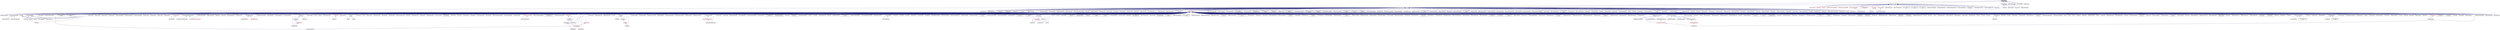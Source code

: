digraph "base_lco.hpp"
{
  edge [fontname="Helvetica",fontsize="10",labelfontname="Helvetica",labelfontsize="10"];
  node [fontname="Helvetica",fontsize="10",shape=record];
  Node292 [label="base_lco.hpp",height=0.2,width=0.4,color="black", fillcolor="grey75", style="filled", fontcolor="black"];
  Node292 -> Node293 [dir="back",color="midnightblue",fontsize="10",style="solid",fontname="Helvetica"];
  Node293 [label="lcos.hpp",height=0.2,width=0.4,color="black", fillcolor="white", style="filled",URL="$d5/deb/lcos_8hpp.html"];
  Node293 -> Node294 [dir="back",color="midnightblue",fontsize="10",style="solid",fontname="Helvetica"];
  Node294 [label="allgather_and_gate.cpp",height=0.2,width=0.4,color="black", fillcolor="white", style="filled",URL="$d1/d56/allgather__and__gate_8cpp.html"];
  Node293 -> Node295 [dir="back",color="midnightblue",fontsize="10",style="solid",fontname="Helvetica"];
  Node295 [label="apex_balance.cpp",height=0.2,width=0.4,color="black", fillcolor="white", style="filled",URL="$d4/d8e/apex__balance_8cpp.html"];
  Node293 -> Node296 [dir="back",color="midnightblue",fontsize="10",style="solid",fontname="Helvetica"];
  Node296 [label="apex_policy_engine\l_active_thread_count.cpp",height=0.2,width=0.4,color="black", fillcolor="white", style="filled",URL="$d5/d01/apex__policy__engine__active__thread__count_8cpp.html"];
  Node293 -> Node297 [dir="back",color="midnightblue",fontsize="10",style="solid",fontname="Helvetica"];
  Node297 [label="apex_policy_engine\l_events.cpp",height=0.2,width=0.4,color="black", fillcolor="white", style="filled",URL="$df/d0f/apex__policy__engine__events_8cpp.html"];
  Node293 -> Node298 [dir="back",color="midnightblue",fontsize="10",style="solid",fontname="Helvetica"];
  Node298 [label="apex_policy_engine\l_periodic.cpp",height=0.2,width=0.4,color="black", fillcolor="white", style="filled",URL="$d5/d7b/apex__policy__engine__periodic_8cpp.html"];
  Node293 -> Node299 [dir="back",color="midnightblue",fontsize="10",style="solid",fontname="Helvetica"];
  Node299 [label="heartbeat.cpp",height=0.2,width=0.4,color="black", fillcolor="white", style="filled",URL="$d8/d98/heartbeat_8cpp.html"];
  Node293 -> Node300 [dir="back",color="midnightblue",fontsize="10",style="solid",fontname="Helvetica"];
  Node300 [label="hello_world_component.hpp",height=0.2,width=0.4,color="black", fillcolor="white", style="filled",URL="$df/df0/hello__world__component_8hpp.html"];
  Node300 -> Node301 [dir="back",color="midnightblue",fontsize="10",style="solid",fontname="Helvetica"];
  Node301 [label="hello_world_client.cpp",height=0.2,width=0.4,color="black", fillcolor="white", style="filled",URL="$d5/da6/hello__world__client_8cpp.html"];
  Node300 -> Node302 [dir="back",color="midnightblue",fontsize="10",style="solid",fontname="Helvetica"];
  Node302 [label="hello_world_component.cpp",height=0.2,width=0.4,color="black", fillcolor="white", style="filled",URL="$d8/daa/hello__world__component_8cpp.html"];
  Node293 -> Node303 [dir="back",color="midnightblue",fontsize="10",style="solid",fontname="Helvetica"];
  Node303 [label="row.hpp",height=0.2,width=0.4,color="black", fillcolor="white", style="filled",URL="$dc/d69/row_8hpp.html"];
  Node303 -> Node304 [dir="back",color="midnightblue",fontsize="10",style="solid",fontname="Helvetica"];
  Node304 [label="grid.hpp",height=0.2,width=0.4,color="red", fillcolor="white", style="filled",URL="$dc/d8a/grid_8hpp.html"];
  Node304 -> Node305 [dir="back",color="midnightblue",fontsize="10",style="solid",fontname="Helvetica"];
  Node305 [label="jacobi.cpp",height=0.2,width=0.4,color="black", fillcolor="white", style="filled",URL="$d2/d27/jacobi_8cpp.html"];
  Node304 -> Node306 [dir="back",color="midnightblue",fontsize="10",style="solid",fontname="Helvetica"];
  Node306 [label="solver.hpp",height=0.2,width=0.4,color="red", fillcolor="white", style="filled",URL="$db/d9a/server_2solver_8hpp.html"];
  Node306 -> Node308 [dir="back",color="midnightblue",fontsize="10",style="solid",fontname="Helvetica"];
  Node308 [label="solver.cpp",height=0.2,width=0.4,color="black", fillcolor="white", style="filled",URL="$d6/d94/solver_8cpp.html"];
  Node304 -> Node309 [dir="back",color="midnightblue",fontsize="10",style="solid",fontname="Helvetica"];
  Node309 [label="grid.cpp",height=0.2,width=0.4,color="black", fillcolor="white", style="filled",URL="$d6/d1b/jacobi__component_2grid_8cpp.html"];
  Node303 -> Node310 [dir="back",color="midnightblue",fontsize="10",style="solid",fontname="Helvetica"];
  Node310 [label="stencil_iterator.hpp",height=0.2,width=0.4,color="black", fillcolor="white", style="filled",URL="$dc/d5c/server_2stencil__iterator_8hpp.html"];
  Node310 -> Node306 [dir="back",color="midnightblue",fontsize="10",style="solid",fontname="Helvetica"];
  Node310 -> Node311 [dir="back",color="midnightblue",fontsize="10",style="solid",fontname="Helvetica"];
  Node311 [label="stencil_iterator.cpp",height=0.2,width=0.4,color="black", fillcolor="white", style="filled",URL="$d6/de1/server_2stencil__iterator_8cpp.html"];
  Node310 -> Node312 [dir="back",color="midnightblue",fontsize="10",style="solid",fontname="Helvetica"];
  Node312 [label="stencil_iterator.cpp",height=0.2,width=0.4,color="black", fillcolor="white", style="filled",URL="$d7/d71/stencil__iterator_8cpp.html"];
  Node303 -> Node309 [dir="back",color="midnightblue",fontsize="10",style="solid",fontname="Helvetica"];
  Node293 -> Node313 [dir="back",color="midnightblue",fontsize="10",style="solid",fontname="Helvetica"];
  Node313 [label="stencil_iterator.hpp",height=0.2,width=0.4,color="black", fillcolor="white", style="filled",URL="$d4/dc8/stencil__iterator_8hpp.html"];
  Node313 -> Node306 [dir="back",color="midnightblue",fontsize="10",style="solid",fontname="Helvetica"];
  Node313 -> Node310 [dir="back",color="midnightblue",fontsize="10",style="solid",fontname="Helvetica"];
  Node313 -> Node312 [dir="back",color="midnightblue",fontsize="10",style="solid",fontname="Helvetica"];
  Node293 -> Node310 [dir="back",color="midnightblue",fontsize="10",style="solid",fontname="Helvetica"];
  Node293 -> Node314 [dir="back",color="midnightblue",fontsize="10",style="solid",fontname="Helvetica"];
  Node314 [label="jacobi_hpx.cpp",height=0.2,width=0.4,color="black", fillcolor="white", style="filled",URL="$d8/d72/jacobi__hpx_8cpp.html"];
  Node293 -> Node315 [dir="back",color="midnightblue",fontsize="10",style="solid",fontname="Helvetica"];
  Node315 [label="jacobi_nonuniform_hpx.cpp",height=0.2,width=0.4,color="black", fillcolor="white", style="filled",URL="$de/d56/jacobi__nonuniform__hpx_8cpp.html"];
  Node293 -> Node316 [dir="back",color="midnightblue",fontsize="10",style="solid",fontname="Helvetica"];
  Node316 [label="enumerate_threads.cpp",height=0.2,width=0.4,color="black", fillcolor="white", style="filled",URL="$d3/dd4/enumerate__threads_8cpp.html"];
  Node293 -> Node317 [dir="back",color="midnightblue",fontsize="10",style="solid",fontname="Helvetica"];
  Node317 [label="fibonacci_await.cpp",height=0.2,width=0.4,color="black", fillcolor="white", style="filled",URL="$dc/d1c/fibonacci__await_8cpp.html"];
  Node293 -> Node318 [dir="back",color="midnightblue",fontsize="10",style="solid",fontname="Helvetica"];
  Node318 [label="fibonacci_dataflow.cpp",height=0.2,width=0.4,color="black", fillcolor="white", style="filled",URL="$df/d3d/fibonacci__dataflow_8cpp.html"];
  Node293 -> Node319 [dir="back",color="midnightblue",fontsize="10",style="solid",fontname="Helvetica"];
  Node319 [label="fibonacci_futures.cpp",height=0.2,width=0.4,color="black", fillcolor="white", style="filled",URL="$d6/de3/fibonacci__futures_8cpp.html"];
  Node293 -> Node320 [dir="back",color="midnightblue",fontsize="10",style="solid",fontname="Helvetica"];
  Node320 [label="fibonacci_futures_distributed.cpp",height=0.2,width=0.4,color="black", fillcolor="white", style="filled",URL="$d1/dc9/fibonacci__futures__distributed_8cpp.html"];
  Node293 -> Node321 [dir="back",color="midnightblue",fontsize="10",style="solid",fontname="Helvetica"];
  Node321 [label="fractals.cpp",height=0.2,width=0.4,color="black", fillcolor="white", style="filled",URL="$d8/d58/fractals_8cpp.html"];
  Node293 -> Node322 [dir="back",color="midnightblue",fontsize="10",style="solid",fontname="Helvetica"];
  Node322 [label="fractals_executor.cpp",height=0.2,width=0.4,color="black", fillcolor="white", style="filled",URL="$d9/da9/fractals__executor_8cpp.html"];
  Node293 -> Node323 [dir="back",color="midnightblue",fontsize="10",style="solid",fontname="Helvetica"];
  Node323 [label="fractals_struct.cpp",height=0.2,width=0.4,color="black", fillcolor="white", style="filled",URL="$d8/d2f/fractals__struct_8cpp.html"];
  Node293 -> Node324 [dir="back",color="midnightblue",fontsize="10",style="solid",fontname="Helvetica"];
  Node324 [label="hello_world.cpp",height=0.2,width=0.4,color="black", fillcolor="white", style="filled",URL="$d0/d67/hello__world_8cpp.html"];
  Node293 -> Node325 [dir="back",color="midnightblue",fontsize="10",style="solid",fontname="Helvetica"];
  Node325 [label="latch_local.cpp",height=0.2,width=0.4,color="black", fillcolor="white", style="filled",URL="$dd/dd3/latch__local_8cpp.html"];
  Node293 -> Node326 [dir="back",color="midnightblue",fontsize="10",style="solid",fontname="Helvetica"];
  Node326 [label="latch_remote.cpp",height=0.2,width=0.4,color="black", fillcolor="white", style="filled",URL="$df/d59/latch__remote_8cpp.html"];
  Node293 -> Node327 [dir="back",color="midnightblue",fontsize="10",style="solid",fontname="Helvetica"];
  Node327 [label="local_channel.cpp",height=0.2,width=0.4,color="black", fillcolor="white", style="filled",URL="$d0/d3e/local__channel_8cpp.html"];
  Node293 -> Node328 [dir="back",color="midnightblue",fontsize="10",style="solid",fontname="Helvetica"];
  Node328 [label="pingpong.cpp",height=0.2,width=0.4,color="black", fillcolor="white", style="filled",URL="$dd/d4d/pingpong_8cpp.html"];
  Node293 -> Node329 [dir="back",color="midnightblue",fontsize="10",style="solid",fontname="Helvetica"];
  Node329 [label="shared_mutex.cpp",height=0.2,width=0.4,color="black", fillcolor="white", style="filled",URL="$da/d0b/shared__mutex_8cpp.html"];
  Node293 -> Node330 [dir="back",color="midnightblue",fontsize="10",style="solid",fontname="Helvetica"];
  Node330 [label="wait_composition.cpp",height=0.2,width=0.4,color="black", fillcolor="white", style="filled",URL="$d6/d13/wait__composition_8cpp.html"];
  Node293 -> Node331 [dir="back",color="midnightblue",fontsize="10",style="solid",fontname="Helvetica"];
  Node331 [label="sheneos_compare.cpp",height=0.2,width=0.4,color="black", fillcolor="white", style="filled",URL="$dc/d11/sheneos__compare_8cpp.html"];
  Node293 -> Node332 [dir="back",color="midnightblue",fontsize="10",style="solid",fontname="Helvetica"];
  Node332 [label="spell_check_file.cpp",height=0.2,width=0.4,color="black", fillcolor="white", style="filled",URL="$df/df7/spell__check__file_8cpp.html"];
  Node293 -> Node333 [dir="back",color="midnightblue",fontsize="10",style="solid",fontname="Helvetica"];
  Node333 [label="spell_check_simple.cpp",height=0.2,width=0.4,color="black", fillcolor="white", style="filled",URL="$dd/d54/spell__check__simple_8cpp.html"];
  Node293 -> Node334 [dir="back",color="midnightblue",fontsize="10",style="solid",fontname="Helvetica"];
  Node334 [label="simple_central_tuplespace\l_client.cpp",height=0.2,width=0.4,color="black", fillcolor="white", style="filled",URL="$d1/d7b/simple__central__tuplespace__client_8cpp.html"];
  Node293 -> Node335 [dir="back",color="midnightblue",fontsize="10",style="solid",fontname="Helvetica"];
  Node335 [label="hpx.hpp",height=0.2,width=0.4,color="red", fillcolor="white", style="filled",URL="$d0/daa/hpx_8hpp.html"];
  Node335 -> Node336 [dir="back",color="midnightblue",fontsize="10",style="solid",fontname="Helvetica"];
  Node336 [label="1d_stencil_1.cpp",height=0.2,width=0.4,color="black", fillcolor="white", style="filled",URL="$d2/db1/1d__stencil__1_8cpp.html"];
  Node335 -> Node337 [dir="back",color="midnightblue",fontsize="10",style="solid",fontname="Helvetica"];
  Node337 [label="1d_stencil_2.cpp",height=0.2,width=0.4,color="black", fillcolor="white", style="filled",URL="$d3/dd1/1d__stencil__2_8cpp.html"];
  Node335 -> Node338 [dir="back",color="midnightblue",fontsize="10",style="solid",fontname="Helvetica"];
  Node338 [label="1d_stencil_3.cpp",height=0.2,width=0.4,color="black", fillcolor="white", style="filled",URL="$db/d19/1d__stencil__3_8cpp.html"];
  Node335 -> Node339 [dir="back",color="midnightblue",fontsize="10",style="solid",fontname="Helvetica"];
  Node339 [label="1d_stencil_4.cpp",height=0.2,width=0.4,color="black", fillcolor="white", style="filled",URL="$d1/d7d/1d__stencil__4_8cpp.html"];
  Node335 -> Node340 [dir="back",color="midnightblue",fontsize="10",style="solid",fontname="Helvetica"];
  Node340 [label="1d_stencil_4_parallel.cpp",height=0.2,width=0.4,color="black", fillcolor="white", style="filled",URL="$d6/d05/1d__stencil__4__parallel_8cpp.html"];
  Node335 -> Node341 [dir="back",color="midnightblue",fontsize="10",style="solid",fontname="Helvetica"];
  Node341 [label="1d_stencil_4_repart.cpp",height=0.2,width=0.4,color="black", fillcolor="white", style="filled",URL="$d0/d6b/1d__stencil__4__repart_8cpp.html"];
  Node335 -> Node342 [dir="back",color="midnightblue",fontsize="10",style="solid",fontname="Helvetica"];
  Node342 [label="1d_stencil_4_throttle.cpp",height=0.2,width=0.4,color="black", fillcolor="white", style="filled",URL="$d6/de5/1d__stencil__4__throttle_8cpp.html"];
  Node335 -> Node343 [dir="back",color="midnightblue",fontsize="10",style="solid",fontname="Helvetica"];
  Node343 [label="1d_stencil_5.cpp",height=0.2,width=0.4,color="black", fillcolor="white", style="filled",URL="$d7/d2a/1d__stencil__5_8cpp.html"];
  Node335 -> Node344 [dir="back",color="midnightblue",fontsize="10",style="solid",fontname="Helvetica"];
  Node344 [label="1d_stencil_6.cpp",height=0.2,width=0.4,color="black", fillcolor="white", style="filled",URL="$db/de7/1d__stencil__6_8cpp.html"];
  Node335 -> Node345 [dir="back",color="midnightblue",fontsize="10",style="solid",fontname="Helvetica"];
  Node345 [label="1d_stencil_7.cpp",height=0.2,width=0.4,color="black", fillcolor="white", style="filled",URL="$d4/d5a/1d__stencil__7_8cpp.html"];
  Node335 -> Node346 [dir="back",color="midnightblue",fontsize="10",style="solid",fontname="Helvetica"];
  Node346 [label="1d_stencil_8.cpp",height=0.2,width=0.4,color="black", fillcolor="white", style="filled",URL="$df/de0/1d__stencil__8_8cpp.html"];
  Node335 -> Node347 [dir="back",color="midnightblue",fontsize="10",style="solid",fontname="Helvetica"];
  Node347 [label="accumulator.cpp",height=0.2,width=0.4,color="black", fillcolor="white", style="filled",URL="$d1/d81/accumulator_8cpp.html"];
  Node335 -> Node348 [dir="back",color="midnightblue",fontsize="10",style="solid",fontname="Helvetica"];
  Node348 [label="accumulator.hpp",height=0.2,width=0.4,color="red", fillcolor="white", style="filled",URL="$d4/d9d/server_2accumulator_8hpp.html"];
  Node348 -> Node347 [dir="back",color="midnightblue",fontsize="10",style="solid",fontname="Helvetica"];
  Node335 -> Node351 [dir="back",color="midnightblue",fontsize="10",style="solid",fontname="Helvetica"];
  Node351 [label="template_function_accumulator.hpp",height=0.2,width=0.4,color="black", fillcolor="white", style="filled",URL="$d7/da6/server_2template__function__accumulator_8hpp.html"];
  Node351 -> Node352 [dir="back",color="midnightblue",fontsize="10",style="solid",fontname="Helvetica"];
  Node352 [label="template_function_accumulator.cpp",height=0.2,width=0.4,color="black", fillcolor="white", style="filled",URL="$d5/d02/template__function__accumulator_8cpp.html"];
  Node351 -> Node353 [dir="back",color="midnightblue",fontsize="10",style="solid",fontname="Helvetica"];
  Node353 [label="template_function_accumulator.hpp",height=0.2,width=0.4,color="red", fillcolor="white", style="filled",URL="$d3/de9/template__function__accumulator_8hpp.html"];
  Node335 -> Node355 [dir="back",color="midnightblue",fontsize="10",style="solid",fontname="Helvetica"];
  Node355 [label="template_accumulator.cpp",height=0.2,width=0.4,color="black", fillcolor="white", style="filled",URL="$d0/d4a/template__accumulator_8cpp.html"];
  Node335 -> Node352 [dir="back",color="midnightblue",fontsize="10",style="solid",fontname="Helvetica"];
  Node335 -> Node353 [dir="back",color="midnightblue",fontsize="10",style="solid",fontname="Helvetica"];
  Node335 -> Node356 [dir="back",color="midnightblue",fontsize="10",style="solid",fontname="Helvetica"];
  Node356 [label="allgather_module.cpp",height=0.2,width=0.4,color="black", fillcolor="white", style="filled",URL="$df/de4/allgather__module_8cpp.html"];
  Node335 -> Node357 [dir="back",color="midnightblue",fontsize="10",style="solid",fontname="Helvetica"];
  Node357 [label="allgather.cpp",height=0.2,width=0.4,color="black", fillcolor="white", style="filled",URL="$d7/d06/allgather_8cpp.html"];
  Node335 -> Node294 [dir="back",color="midnightblue",fontsize="10",style="solid",fontname="Helvetica"];
  Node335 -> Node358 [dir="back",color="midnightblue",fontsize="10",style="solid",fontname="Helvetica"];
  Node358 [label="ag_client.cpp",height=0.2,width=0.4,color="black", fillcolor="white", style="filled",URL="$d4/d5d/ag__client_8cpp.html"];
  Node335 -> Node359 [dir="back",color="midnightblue",fontsize="10",style="solid",fontname="Helvetica"];
  Node359 [label="hpx_thread_phase.cpp",height=0.2,width=0.4,color="black", fillcolor="white", style="filled",URL="$d5/dca/hpx__thread__phase_8cpp.html"];
  Node335 -> Node360 [dir="back",color="midnightblue",fontsize="10",style="solid",fontname="Helvetica"];
  Node360 [label="os_thread_num.cpp",height=0.2,width=0.4,color="black", fillcolor="white", style="filled",URL="$d2/dfb/os__thread__num_8cpp.html"];
  Node335 -> Node361 [dir="back",color="midnightblue",fontsize="10",style="solid",fontname="Helvetica"];
  Node361 [label="cancelable_action.cpp",height=0.2,width=0.4,color="black", fillcolor="white", style="filled",URL="$d5/d0c/cancelable__action_8cpp.html"];
  Node335 -> Node362 [dir="back",color="midnightblue",fontsize="10",style="solid",fontname="Helvetica"];
  Node362 [label="cancelable_action.hpp",height=0.2,width=0.4,color="black", fillcolor="white", style="filled",URL="$d5/d4d/server_2cancelable__action_8hpp.html"];
  Node362 -> Node361 [dir="back",color="midnightblue",fontsize="10",style="solid",fontname="Helvetica"];
  Node362 -> Node363 [dir="back",color="midnightblue",fontsize="10",style="solid",fontname="Helvetica"];
  Node363 [label="cancelable_action.hpp",height=0.2,width=0.4,color="red", fillcolor="white", style="filled",URL="$d0/da3/stubs_2cancelable__action_8hpp.html"];
  Node335 -> Node363 [dir="back",color="midnightblue",fontsize="10",style="solid",fontname="Helvetica"];
  Node335 -> Node365 [dir="back",color="midnightblue",fontsize="10",style="solid",fontname="Helvetica"];
  Node365 [label="cancelable_action_client.cpp",height=0.2,width=0.4,color="black", fillcolor="white", style="filled",URL="$d1/db8/cancelable__action__client_8cpp.html"];
  Node335 -> Node366 [dir="back",color="midnightblue",fontsize="10",style="solid",fontname="Helvetica"];
  Node366 [label="cublas_matmul.cpp",height=0.2,width=0.4,color="black", fillcolor="white", style="filled",URL="$dd/d84/cublas__matmul_8cpp.html"];
  Node335 -> Node367 [dir="back",color="midnightblue",fontsize="10",style="solid",fontname="Helvetica"];
  Node367 [label="win_perf_counters.cpp",height=0.2,width=0.4,color="black", fillcolor="white", style="filled",URL="$d8/d11/win__perf__counters_8cpp.html"];
  Node335 -> Node368 [dir="back",color="midnightblue",fontsize="10",style="solid",fontname="Helvetica"];
  Node368 [label="win_perf_counters.hpp",height=0.2,width=0.4,color="black", fillcolor="white", style="filled",URL="$d5/da7/win__perf__counters_8hpp.html"];
  Node335 -> Node300 [dir="back",color="midnightblue",fontsize="10",style="solid",fontname="Helvetica"];
  Node335 -> Node369 [dir="back",color="midnightblue",fontsize="10",style="solid",fontname="Helvetica"];
  Node369 [label="interpolate1d.cpp",height=0.2,width=0.4,color="black", fillcolor="white", style="filled",URL="$d0/d05/interpolate1d_8cpp.html"];
  Node335 -> Node370 [dir="back",color="midnightblue",fontsize="10",style="solid",fontname="Helvetica"];
  Node370 [label="partition.hpp",height=0.2,width=0.4,color="black", fillcolor="white", style="filled",URL="$d0/d7a/examples_2interpolate1d_2interpolate1d_2partition_8hpp.html"];
  Node370 -> Node369 [dir="back",color="midnightblue",fontsize="10",style="solid",fontname="Helvetica"];
  Node370 -> Node371 [dir="back",color="midnightblue",fontsize="10",style="solid",fontname="Helvetica"];
  Node371 [label="interpolate1d.hpp",height=0.2,width=0.4,color="red", fillcolor="white", style="filled",URL="$d4/dc7/interpolate1d_8hpp.html"];
  Node371 -> Node369 [dir="back",color="midnightblue",fontsize="10",style="solid",fontname="Helvetica"];
  Node335 -> Node373 [dir="back",color="midnightblue",fontsize="10",style="solid",fontname="Helvetica"];
  Node373 [label="partition.hpp",height=0.2,width=0.4,color="black", fillcolor="white", style="filled",URL="$d0/dff/examples_2interpolate1d_2interpolate1d_2server_2partition_8hpp.html"];
  Node373 -> Node370 [dir="back",color="midnightblue",fontsize="10",style="solid",fontname="Helvetica"];
  Node373 -> Node374 [dir="back",color="midnightblue",fontsize="10",style="solid",fontname="Helvetica"];
  Node374 [label="partition.cpp",height=0.2,width=0.4,color="black", fillcolor="white", style="filled",URL="$d0/d4f/examples_2interpolate1d_2interpolate1d_2server_2partition_8cpp.html"];
  Node335 -> Node371 [dir="back",color="midnightblue",fontsize="10",style="solid",fontname="Helvetica"];
  Node335 -> Node375 [dir="back",color="midnightblue",fontsize="10",style="solid",fontname="Helvetica"];
  Node375 [label="read_values.cpp",height=0.2,width=0.4,color="black", fillcolor="white", style="filled",URL="$d0/d8c/interpolate1d_2interpolate1d_2read__values_8cpp.html"];
  Node335 -> Node374 [dir="back",color="midnightblue",fontsize="10",style="solid",fontname="Helvetica"];
  Node335 -> Node305 [dir="back",color="midnightblue",fontsize="10",style="solid",fontname="Helvetica"];
  Node335 -> Node309 [dir="back",color="midnightblue",fontsize="10",style="solid",fontname="Helvetica"];
  Node335 -> Node376 [dir="back",color="midnightblue",fontsize="10",style="solid",fontname="Helvetica"];
  Node376 [label="row.cpp",height=0.2,width=0.4,color="black", fillcolor="white", style="filled",URL="$d3/d86/server_2row_8cpp.html"];
  Node335 -> Node308 [dir="back",color="midnightblue",fontsize="10",style="solid",fontname="Helvetica"];
  Node335 -> Node311 [dir="back",color="midnightblue",fontsize="10",style="solid",fontname="Helvetica"];
  Node335 -> Node312 [dir="back",color="midnightblue",fontsize="10",style="solid",fontname="Helvetica"];
  Node335 -> Node377 [dir="back",color="midnightblue",fontsize="10",style="solid",fontname="Helvetica"];
  Node377 [label="jacobi.cpp",height=0.2,width=0.4,color="black", fillcolor="white", style="filled",URL="$d3/d44/smp_2jacobi_8cpp.html"];
  Node335 -> Node314 [dir="back",color="midnightblue",fontsize="10",style="solid",fontname="Helvetica"];
  Node335 -> Node378 [dir="back",color="midnightblue",fontsize="10",style="solid",fontname="Helvetica"];
  Node378 [label="jacobi_nonuniform.cpp",height=0.2,width=0.4,color="black", fillcolor="white", style="filled",URL="$dd/ddc/jacobi__nonuniform_8cpp.html"];
  Node335 -> Node315 [dir="back",color="midnightblue",fontsize="10",style="solid",fontname="Helvetica"];
  Node335 -> Node379 [dir="back",color="midnightblue",fontsize="10",style="solid",fontname="Helvetica"];
  Node379 [label="nqueen.cpp",height=0.2,width=0.4,color="black", fillcolor="white", style="filled",URL="$db/dca/nqueen_8cpp.html"];
  Node335 -> Node380 [dir="back",color="midnightblue",fontsize="10",style="solid",fontname="Helvetica"];
  Node380 [label="nqueen.hpp",height=0.2,width=0.4,color="red", fillcolor="white", style="filled",URL="$de/d58/server_2nqueen_8hpp.html"];
  Node380 -> Node379 [dir="back",color="midnightblue",fontsize="10",style="solid",fontname="Helvetica"];
  Node335 -> Node383 [dir="back",color="midnightblue",fontsize="10",style="solid",fontname="Helvetica"];
  Node383 [label="nqueen_client.cpp",height=0.2,width=0.4,color="black", fillcolor="white", style="filled",URL="$d3/d5e/nqueen__client_8cpp.html"];
  Node335 -> Node384 [dir="back",color="midnightblue",fontsize="10",style="solid",fontname="Helvetica"];
  Node384 [label="sine.cpp",height=0.2,width=0.4,color="black", fillcolor="white", style="filled",URL="$d3/d0d/server_2sine_8cpp.html"];
  Node335 -> Node385 [dir="back",color="midnightblue",fontsize="10",style="solid",fontname="Helvetica"];
  Node385 [label="sine.hpp",height=0.2,width=0.4,color="black", fillcolor="white", style="filled",URL="$d8/dac/sine_8hpp.html"];
  Node385 -> Node384 [dir="back",color="midnightblue",fontsize="10",style="solid",fontname="Helvetica"];
  Node385 -> Node386 [dir="back",color="midnightblue",fontsize="10",style="solid",fontname="Helvetica"];
  Node386 [label="sine.cpp",height=0.2,width=0.4,color="black", fillcolor="white", style="filled",URL="$d5/dd8/sine_8cpp.html"];
  Node335 -> Node386 [dir="back",color="midnightblue",fontsize="10",style="solid",fontname="Helvetica"];
  Node335 -> Node387 [dir="back",color="midnightblue",fontsize="10",style="solid",fontname="Helvetica"];
  Node387 [label="sine_client.cpp",height=0.2,width=0.4,color="black", fillcolor="white", style="filled",URL="$db/d62/sine__client_8cpp.html"];
  Node335 -> Node388 [dir="back",color="midnightblue",fontsize="10",style="solid",fontname="Helvetica"];
  Node388 [label="qt.cpp",height=0.2,width=0.4,color="black", fillcolor="white", style="filled",URL="$df/d90/qt_8cpp.html"];
  Node335 -> Node389 [dir="back",color="midnightblue",fontsize="10",style="solid",fontname="Helvetica"];
  Node389 [label="queue_client.cpp",height=0.2,width=0.4,color="black", fillcolor="white", style="filled",URL="$d7/d96/queue__client_8cpp.html"];
  Node335 -> Node390 [dir="back",color="midnightblue",fontsize="10",style="solid",fontname="Helvetica"];
  Node390 [label="customize_async.cpp",height=0.2,width=0.4,color="black", fillcolor="white", style="filled",URL="$d0/d82/customize__async_8cpp.html"];
  Node335 -> Node391 [dir="back",color="midnightblue",fontsize="10",style="solid",fontname="Helvetica"];
  Node391 [label="data_actions.cpp",height=0.2,width=0.4,color="black", fillcolor="white", style="filled",URL="$dc/d68/data__actions_8cpp.html"];
  Node335 -> Node392 [dir="back",color="midnightblue",fontsize="10",style="solid",fontname="Helvetica"];
  Node392 [label="error_handling.cpp",height=0.2,width=0.4,color="black", fillcolor="white", style="filled",URL="$d9/d96/error__handling_8cpp.html"];
  Node335 -> Node393 [dir="back",color="midnightblue",fontsize="10",style="solid",fontname="Helvetica"];
  Node393 [label="event_synchronization.cpp",height=0.2,width=0.4,color="black", fillcolor="white", style="filled",URL="$d0/d35/event__synchronization_8cpp.html"];
  Node335 -> Node394 [dir="back",color="midnightblue",fontsize="10",style="solid",fontname="Helvetica"];
  Node394 [label="factorial.cpp",height=0.2,width=0.4,color="black", fillcolor="white", style="filled",URL="$d9/d00/factorial_8cpp.html"];
  Node335 -> Node395 [dir="back",color="midnightblue",fontsize="10",style="solid",fontname="Helvetica"];
  Node395 [label="file_serialization.cpp",height=0.2,width=0.4,color="black", fillcolor="white", style="filled",URL="$de/d58/file__serialization_8cpp.html"];
  Node335 -> Node396 [dir="back",color="midnightblue",fontsize="10",style="solid",fontname="Helvetica"];
  Node396 [label="init_globally.cpp",height=0.2,width=0.4,color="black", fillcolor="white", style="filled",URL="$d6/dad/init__globally_8cpp.html"];
  Node335 -> Node397 [dir="back",color="midnightblue",fontsize="10",style="solid",fontname="Helvetica"];
  Node397 [label="interest_calculator.cpp",height=0.2,width=0.4,color="black", fillcolor="white", style="filled",URL="$d2/d86/interest__calculator_8cpp.html"];
  Node335 -> Node398 [dir="back",color="midnightblue",fontsize="10",style="solid",fontname="Helvetica"];
  Node398 [label="non_atomic_rma.cpp",height=0.2,width=0.4,color="black", fillcolor="white", style="filled",URL="$d7/d8b/non__atomic__rma_8cpp.html"];
  Node335 -> Node399 [dir="back",color="midnightblue",fontsize="10",style="solid",fontname="Helvetica"];
  Node399 [label="partitioned_vector\l_spmd_foreach.cpp",height=0.2,width=0.4,color="black", fillcolor="white", style="filled",URL="$db/d7c/partitioned__vector__spmd__foreach_8cpp.html"];
  Node335 -> Node400 [dir="back",color="midnightblue",fontsize="10",style="solid",fontname="Helvetica"];
  Node400 [label="pipeline1.cpp",height=0.2,width=0.4,color="black", fillcolor="white", style="filled",URL="$d5/d77/pipeline1_8cpp.html"];
  Node335 -> Node401 [dir="back",color="midnightblue",fontsize="10",style="solid",fontname="Helvetica"];
  Node401 [label="quicksort.cpp",height=0.2,width=0.4,color="black", fillcolor="white", style="filled",URL="$d3/d1e/quicksort_8cpp.html"];
  Node335 -> Node402 [dir="back",color="midnightblue",fontsize="10",style="solid",fontname="Helvetica"];
  Node402 [label="receive_buffer.cpp",height=0.2,width=0.4,color="black", fillcolor="white", style="filled",URL="$d7/d10/receive__buffer_8cpp.html"];
  Node335 -> Node403 [dir="back",color="midnightblue",fontsize="10",style="solid",fontname="Helvetica"];
  Node403 [label="safe_object.cpp",height=0.2,width=0.4,color="black", fillcolor="white", style="filled",URL="$dd/d52/safe__object_8cpp.html"];
  Node335 -> Node404 [dir="back",color="midnightblue",fontsize="10",style="solid",fontname="Helvetica"];
  Node404 [label="sort_by_key_demo.cpp",height=0.2,width=0.4,color="black", fillcolor="white", style="filled",URL="$da/d20/sort__by__key__demo_8cpp.html"];
  Node335 -> Node405 [dir="back",color="midnightblue",fontsize="10",style="solid",fontname="Helvetica"];
  Node405 [label="timed_wake.cpp",height=0.2,width=0.4,color="black", fillcolor="white", style="filled",URL="$d8/df9/timed__wake_8cpp.html"];
  Node335 -> Node406 [dir="back",color="midnightblue",fontsize="10",style="solid",fontname="Helvetica"];
  Node406 [label="vector_counting_dotproduct.cpp",height=0.2,width=0.4,color="black", fillcolor="white", style="filled",URL="$df/de9/vector__counting__dotproduct_8cpp.html"];
  Node335 -> Node407 [dir="back",color="midnightblue",fontsize="10",style="solid",fontname="Helvetica"];
  Node407 [label="vector_zip_dotproduct.cpp",height=0.2,width=0.4,color="black", fillcolor="white", style="filled",URL="$dc/d18/vector__zip__dotproduct_8cpp.html"];
  Node335 -> Node408 [dir="back",color="midnightblue",fontsize="10",style="solid",fontname="Helvetica"];
  Node408 [label="zerocopy_rdma.cpp",height=0.2,width=0.4,color="black", fillcolor="white", style="filled",URL="$d1/dad/zerocopy__rdma_8cpp.html"];
  Node335 -> Node409 [dir="back",color="midnightblue",fontsize="10",style="solid",fontname="Helvetica"];
  Node409 [label="random_mem_access.cpp",height=0.2,width=0.4,color="black", fillcolor="white", style="filled",URL="$d1/d51/random__mem__access_8cpp.html"];
  Node335 -> Node410 [dir="back",color="midnightblue",fontsize="10",style="solid",fontname="Helvetica"];
  Node410 [label="random_mem_access.hpp",height=0.2,width=0.4,color="red", fillcolor="white", style="filled",URL="$d0/d19/server_2random__mem__access_8hpp.html"];
  Node410 -> Node409 [dir="back",color="midnightblue",fontsize="10",style="solid",fontname="Helvetica"];
  Node335 -> Node413 [dir="back",color="midnightblue",fontsize="10",style="solid",fontname="Helvetica"];
  Node413 [label="random_mem_access_client.cpp",height=0.2,width=0.4,color="black", fillcolor="white", style="filled",URL="$df/d1b/random__mem__access__client_8cpp.html"];
  Node335 -> Node414 [dir="back",color="midnightblue",fontsize="10",style="solid",fontname="Helvetica"];
  Node414 [label="oversubscribing_resource\l_partitioner.cpp",height=0.2,width=0.4,color="black", fillcolor="white", style="filled",URL="$dd/dee/oversubscribing__resource__partitioner_8cpp.html"];
  Node335 -> Node415 [dir="back",color="midnightblue",fontsize="10",style="solid",fontname="Helvetica"];
  Node415 [label="simple_resource_partitioner.cpp",height=0.2,width=0.4,color="black", fillcolor="white", style="filled",URL="$d5/df9/simple__resource__partitioner_8cpp.html"];
  Node335 -> Node416 [dir="back",color="midnightblue",fontsize="10",style="solid",fontname="Helvetica"];
  Node416 [label="dimension.hpp",height=0.2,width=0.4,color="red", fillcolor="white", style="filled",URL="$d6/d39/sheneos_2sheneos_2dimension_8hpp.html"];
  Node416 -> Node422 [dir="back",color="midnightblue",fontsize="10",style="solid",fontname="Helvetica"];
  Node422 [label="partition3d.hpp",height=0.2,width=0.4,color="black", fillcolor="white", style="filled",URL="$dd/dbf/server_2partition3d_8hpp.html"];
  Node422 -> Node423 [dir="back",color="midnightblue",fontsize="10",style="solid",fontname="Helvetica"];
  Node423 [label="partition3d.hpp",height=0.2,width=0.4,color="black", fillcolor="white", style="filled",URL="$d1/d50/partition3d_8hpp.html"];
  Node423 -> Node419 [dir="back",color="midnightblue",fontsize="10",style="solid",fontname="Helvetica"];
  Node419 [label="interpolator.cpp",height=0.2,width=0.4,color="black", fillcolor="white", style="filled",URL="$d5/d02/interpolator_8cpp.html"];
  Node423 -> Node424 [dir="back",color="midnightblue",fontsize="10",style="solid",fontname="Helvetica"];
  Node424 [label="interpolator.hpp",height=0.2,width=0.4,color="red", fillcolor="white", style="filled",URL="$dc/d3b/interpolator_8hpp.html"];
  Node424 -> Node419 [dir="back",color="midnightblue",fontsize="10",style="solid",fontname="Helvetica"];
  Node424 -> Node331 [dir="back",color="midnightblue",fontsize="10",style="solid",fontname="Helvetica"];
  Node424 -> Node426 [dir="back",color="midnightblue",fontsize="10",style="solid",fontname="Helvetica"];
  Node426 [label="sheneos_test.cpp",height=0.2,width=0.4,color="black", fillcolor="white", style="filled",URL="$d4/d6e/sheneos__test_8cpp.html"];
  Node422 -> Node421 [dir="back",color="midnightblue",fontsize="10",style="solid",fontname="Helvetica"];
  Node421 [label="partition3d.cpp",height=0.2,width=0.4,color="black", fillcolor="white", style="filled",URL="$de/d70/partition3d_8cpp.html"];
  Node335 -> Node419 [dir="back",color="midnightblue",fontsize="10",style="solid",fontname="Helvetica"];
  Node335 -> Node423 [dir="back",color="midnightblue",fontsize="10",style="solid",fontname="Helvetica"];
  Node335 -> Node422 [dir="back",color="midnightblue",fontsize="10",style="solid",fontname="Helvetica"];
  Node335 -> Node424 [dir="back",color="midnightblue",fontsize="10",style="solid",fontname="Helvetica"];
  Node335 -> Node427 [dir="back",color="midnightblue",fontsize="10",style="solid",fontname="Helvetica"];
  Node427 [label="configuration.hpp",height=0.2,width=0.4,color="red", fillcolor="white", style="filled",URL="$dc/d0a/configuration_8hpp.html"];
  Node427 -> Node424 [dir="back",color="midnightblue",fontsize="10",style="solid",fontname="Helvetica"];
  Node335 -> Node420 [dir="back",color="midnightblue",fontsize="10",style="solid",fontname="Helvetica"];
  Node420 [label="read_values.cpp",height=0.2,width=0.4,color="black", fillcolor="white", style="filled",URL="$d7/da4/sheneos_2sheneos_2read__values_8cpp.html"];
  Node335 -> Node421 [dir="back",color="midnightblue",fontsize="10",style="solid",fontname="Helvetica"];
  Node335 -> Node426 [dir="back",color="midnightblue",fontsize="10",style="solid",fontname="Helvetica"];
  Node335 -> Node429 [dir="back",color="midnightblue",fontsize="10",style="solid",fontname="Helvetica"];
  Node429 [label="startup_shutdown.cpp",height=0.2,width=0.4,color="black", fillcolor="white", style="filled",URL="$d3/dfc/server_2startup__shutdown_8cpp.html"];
  Node335 -> Node430 [dir="back",color="midnightblue",fontsize="10",style="solid",fontname="Helvetica"];
  Node430 [label="startup_shutdown.cpp",height=0.2,width=0.4,color="black", fillcolor="white", style="filled",URL="$d0/ddb/startup__shutdown_8cpp.html"];
  Node335 -> Node431 [dir="back",color="midnightblue",fontsize="10",style="solid",fontname="Helvetica"];
  Node431 [label="spin.cpp",height=0.2,width=0.4,color="black", fillcolor="white", style="filled",URL="$d7/df2/spin_8cpp.html"];
  Node335 -> Node432 [dir="back",color="midnightblue",fontsize="10",style="solid",fontname="Helvetica"];
  Node432 [label="throttle.cpp",height=0.2,width=0.4,color="black", fillcolor="white", style="filled",URL="$de/d56/server_2throttle_8cpp.html"];
  Node335 -> Node433 [dir="back",color="midnightblue",fontsize="10",style="solid",fontname="Helvetica"];
  Node433 [label="throttle.hpp",height=0.2,width=0.4,color="black", fillcolor="white", style="filled",URL="$db/dc9/server_2throttle_8hpp.html"];
  Node433 -> Node432 [dir="back",color="midnightblue",fontsize="10",style="solid",fontname="Helvetica"];
  Node433 -> Node434 [dir="back",color="midnightblue",fontsize="10",style="solid",fontname="Helvetica"];
  Node434 [label="throttle.hpp",height=0.2,width=0.4,color="black", fillcolor="white", style="filled",URL="$d5/dec/stubs_2throttle_8hpp.html"];
  Node434 -> Node435 [dir="back",color="midnightblue",fontsize="10",style="solid",fontname="Helvetica"];
  Node435 [label="throttle.hpp",height=0.2,width=0.4,color="red", fillcolor="white", style="filled",URL="$d2/d2e/throttle_8hpp.html"];
  Node435 -> Node436 [dir="back",color="midnightblue",fontsize="10",style="solid",fontname="Helvetica"];
  Node436 [label="throttle.cpp",height=0.2,width=0.4,color="black", fillcolor="white", style="filled",URL="$db/d02/throttle_8cpp.html"];
  Node335 -> Node434 [dir="back",color="midnightblue",fontsize="10",style="solid",fontname="Helvetica"];
  Node335 -> Node436 [dir="back",color="midnightblue",fontsize="10",style="solid",fontname="Helvetica"];
  Node335 -> Node435 [dir="back",color="midnightblue",fontsize="10",style="solid",fontname="Helvetica"];
  Node335 -> Node438 [dir="back",color="midnightblue",fontsize="10",style="solid",fontname="Helvetica"];
  Node438 [label="transpose_await.cpp",height=0.2,width=0.4,color="black", fillcolor="white", style="filled",URL="$de/d68/transpose__await_8cpp.html"];
  Node335 -> Node439 [dir="back",color="midnightblue",fontsize="10",style="solid",fontname="Helvetica"];
  Node439 [label="transpose_block.cpp",height=0.2,width=0.4,color="black", fillcolor="white", style="filled",URL="$d0/de1/transpose__block_8cpp.html"];
  Node335 -> Node440 [dir="back",color="midnightblue",fontsize="10",style="solid",fontname="Helvetica"];
  Node440 [label="transpose_block_numa.cpp",height=0.2,width=0.4,color="black", fillcolor="white", style="filled",URL="$dd/d3b/transpose__block__numa_8cpp.html"];
  Node335 -> Node441 [dir="back",color="midnightblue",fontsize="10",style="solid",fontname="Helvetica"];
  Node441 [label="transpose_serial.cpp",height=0.2,width=0.4,color="black", fillcolor="white", style="filled",URL="$db/d74/transpose__serial_8cpp.html"];
  Node335 -> Node442 [dir="back",color="midnightblue",fontsize="10",style="solid",fontname="Helvetica"];
  Node442 [label="transpose_serial_block.cpp",height=0.2,width=0.4,color="black", fillcolor="white", style="filled",URL="$d8/daa/transpose__serial__block_8cpp.html"];
  Node335 -> Node443 [dir="back",color="midnightblue",fontsize="10",style="solid",fontname="Helvetica"];
  Node443 [label="transpose_serial_vector.cpp",height=0.2,width=0.4,color="black", fillcolor="white", style="filled",URL="$d4/d04/transpose__serial__vector_8cpp.html"];
  Node335 -> Node444 [dir="back",color="midnightblue",fontsize="10",style="solid",fontname="Helvetica"];
  Node444 [label="transpose_smp.cpp",height=0.2,width=0.4,color="black", fillcolor="white", style="filled",URL="$d2/d99/transpose__smp_8cpp.html"];
  Node335 -> Node445 [dir="back",color="midnightblue",fontsize="10",style="solid",fontname="Helvetica"];
  Node445 [label="transpose_smp_block.cpp",height=0.2,width=0.4,color="black", fillcolor="white", style="filled",URL="$da/d4d/transpose__smp__block_8cpp.html"];
  Node335 -> Node446 [dir="back",color="midnightblue",fontsize="10",style="solid",fontname="Helvetica"];
  Node446 [label="simple_central_tuplespace.hpp",height=0.2,width=0.4,color="red", fillcolor="white", style="filled",URL="$db/d69/server_2simple__central__tuplespace_8hpp.html"];
  Node446 -> Node447 [dir="back",color="midnightblue",fontsize="10",style="solid",fontname="Helvetica"];
  Node447 [label="simple_central_tuplespace.cpp",height=0.2,width=0.4,color="black", fillcolor="white", style="filled",URL="$d3/dec/simple__central__tuplespace_8cpp.html"];
  Node335 -> Node450 [dir="back",color="midnightblue",fontsize="10",style="solid",fontname="Helvetica"];
  Node450 [label="tuples_warehouse.hpp",height=0.2,width=0.4,color="black", fillcolor="white", style="filled",URL="$da/de6/tuples__warehouse_8hpp.html"];
  Node450 -> Node446 [dir="back",color="midnightblue",fontsize="10",style="solid",fontname="Helvetica"];
  Node335 -> Node447 [dir="back",color="midnightblue",fontsize="10",style="solid",fontname="Helvetica"];
  Node335 -> Node451 [dir="back",color="midnightblue",fontsize="10",style="solid",fontname="Helvetica"];
  Node451 [label="hpx_runtime.cpp",height=0.2,width=0.4,color="black", fillcolor="white", style="filled",URL="$d7/d1e/hpx__runtime_8cpp.html"];
  Node335 -> Node452 [dir="back",color="midnightblue",fontsize="10",style="solid",fontname="Helvetica"];
  Node452 [label="synchronize.cpp",height=0.2,width=0.4,color="black", fillcolor="white", style="filled",URL="$da/da2/synchronize_8cpp.html"];
  Node335 -> Node453 [dir="back",color="midnightblue",fontsize="10",style="solid",fontname="Helvetica"];
  Node453 [label="agas_cache_timings.cpp",height=0.2,width=0.4,color="black", fillcolor="white", style="filled",URL="$dd/d37/agas__cache__timings_8cpp.html"];
  Node335 -> Node454 [dir="back",color="midnightblue",fontsize="10",style="solid",fontname="Helvetica"];
  Node454 [label="async_overheads.cpp",height=0.2,width=0.4,color="black", fillcolor="white", style="filled",URL="$de/da6/async__overheads_8cpp.html"];
  Node335 -> Node455 [dir="back",color="midnightblue",fontsize="10",style="solid",fontname="Helvetica"];
  Node455 [label="coroutines_call_overhead.cpp",height=0.2,width=0.4,color="black", fillcolor="white", style="filled",URL="$da/d1e/coroutines__call__overhead_8cpp.html"];
  Node335 -> Node456 [dir="back",color="midnightblue",fontsize="10",style="solid",fontname="Helvetica"];
  Node456 [label="foreach_scaling.cpp",height=0.2,width=0.4,color="black", fillcolor="white", style="filled",URL="$d4/d94/foreach__scaling_8cpp.html"];
  Node335 -> Node457 [dir="back",color="midnightblue",fontsize="10",style="solid",fontname="Helvetica"];
  Node457 [label="function_object_wrapper\l_overhead.cpp",height=0.2,width=0.4,color="black", fillcolor="white", style="filled",URL="$d5/d6f/function__object__wrapper__overhead_8cpp.html"];
  Node335 -> Node458 [dir="back",color="midnightblue",fontsize="10",style="solid",fontname="Helvetica"];
  Node458 [label="hpx_homogeneous_timed\l_task_spawn_executors.cpp",height=0.2,width=0.4,color="black", fillcolor="white", style="filled",URL="$d1/d3b/hpx__homogeneous__timed__task__spawn__executors_8cpp.html"];
  Node335 -> Node459 [dir="back",color="midnightblue",fontsize="10",style="solid",fontname="Helvetica"];
  Node459 [label="htts2_hpx.cpp",height=0.2,width=0.4,color="black", fillcolor="white", style="filled",URL="$d2/daf/htts2__hpx_8cpp.html"];
  Node335 -> Node460 [dir="back",color="midnightblue",fontsize="10",style="solid",fontname="Helvetica"];
  Node460 [label="partitioned_vector\l_foreach.cpp",height=0.2,width=0.4,color="black", fillcolor="white", style="filled",URL="$df/d5f/partitioned__vector__foreach_8cpp.html"];
  Node335 -> Node461 [dir="back",color="midnightblue",fontsize="10",style="solid",fontname="Helvetica"];
  Node461 [label="serialization_overhead.cpp",height=0.2,width=0.4,color="black", fillcolor="white", style="filled",URL="$d3/df8/serialization__overhead_8cpp.html"];
  Node335 -> Node462 [dir="back",color="midnightblue",fontsize="10",style="solid",fontname="Helvetica"];
  Node462 [label="sizeof.cpp",height=0.2,width=0.4,color="black", fillcolor="white", style="filled",URL="$d3/d0f/sizeof_8cpp.html"];
  Node335 -> Node463 [dir="back",color="midnightblue",fontsize="10",style="solid",fontname="Helvetica"];
  Node463 [label="skynet.cpp",height=0.2,width=0.4,color="black", fillcolor="white", style="filled",URL="$d0/dc3/skynet_8cpp.html"];
  Node335 -> Node464 [dir="back",color="midnightblue",fontsize="10",style="solid",fontname="Helvetica"];
  Node464 [label="stencil3_iterators.cpp",height=0.2,width=0.4,color="black", fillcolor="white", style="filled",URL="$db/d9e/stencil3__iterators_8cpp.html"];
  Node335 -> Node465 [dir="back",color="midnightblue",fontsize="10",style="solid",fontname="Helvetica"];
  Node465 [label="stream.cpp",height=0.2,width=0.4,color="black", fillcolor="white", style="filled",URL="$da/d5f/stream_8cpp.html"];
  Node335 -> Node466 [dir="back",color="midnightblue",fontsize="10",style="solid",fontname="Helvetica"];
  Node466 [label="timed_task_spawn.cpp",height=0.2,width=0.4,color="black", fillcolor="white", style="filled",URL="$df/de1/timed__task__spawn_8cpp.html"];
  Node335 -> Node467 [dir="back",color="midnightblue",fontsize="10",style="solid",fontname="Helvetica"];
  Node467 [label="transform_reduce_binary\l_scaling.cpp",height=0.2,width=0.4,color="black", fillcolor="white", style="filled",URL="$d1/dae/transform__reduce__binary__scaling_8cpp.html"];
  Node335 -> Node468 [dir="back",color="midnightblue",fontsize="10",style="solid",fontname="Helvetica"];
  Node468 [label="transform_reduce_scaling.cpp",height=0.2,width=0.4,color="black", fillcolor="white", style="filled",URL="$db/d2a/transform__reduce__scaling_8cpp.html"];
  Node335 -> Node469 [dir="back",color="midnightblue",fontsize="10",style="solid",fontname="Helvetica"];
  Node469 [label="minmax_element_performance.cpp",height=0.2,width=0.4,color="black", fillcolor="white", style="filled",URL="$d9/d93/minmax__element__performance_8cpp.html"];
  Node335 -> Node470 [dir="back",color="midnightblue",fontsize="10",style="solid",fontname="Helvetica"];
  Node470 [label="barrier_performance.cpp",height=0.2,width=0.4,color="black", fillcolor="white", style="filled",URL="$d6/d6c/barrier__performance_8cpp.html"];
  Node335 -> Node471 [dir="back",color="midnightblue",fontsize="10",style="solid",fontname="Helvetica"];
  Node471 [label="network_storage.cpp",height=0.2,width=0.4,color="black", fillcolor="white", style="filled",URL="$db/daa/network__storage_8cpp.html"];
  Node335 -> Node472 [dir="back",color="midnightblue",fontsize="10",style="solid",fontname="Helvetica"];
  Node472 [label="simple_profiler.hpp",height=0.2,width=0.4,color="black", fillcolor="white", style="filled",URL="$d8/d02/simple__profiler_8hpp.html"];
  Node472 -> Node471 [dir="back",color="midnightblue",fontsize="10",style="solid",fontname="Helvetica"];
  Node335 -> Node473 [dir="back",color="midnightblue",fontsize="10",style="solid",fontname="Helvetica"];
  Node473 [label="osu_bcast.cpp",height=0.2,width=0.4,color="black", fillcolor="white", style="filled",URL="$d3/dca/osu__bcast_8cpp.html"];
  Node335 -> Node474 [dir="back",color="midnightblue",fontsize="10",style="solid",fontname="Helvetica"];
  Node474 [label="osu_bibw.cpp",height=0.2,width=0.4,color="black", fillcolor="white", style="filled",URL="$d2/d04/osu__bibw_8cpp.html"];
  Node335 -> Node475 [dir="back",color="midnightblue",fontsize="10",style="solid",fontname="Helvetica"];
  Node475 [label="osu_bw.cpp",height=0.2,width=0.4,color="black", fillcolor="white", style="filled",URL="$d4/d20/osu__bw_8cpp.html"];
  Node335 -> Node476 [dir="back",color="midnightblue",fontsize="10",style="solid",fontname="Helvetica"];
  Node476 [label="osu_latency.cpp",height=0.2,width=0.4,color="black", fillcolor="white", style="filled",URL="$df/d58/osu__latency_8cpp.html"];
  Node335 -> Node477 [dir="back",color="midnightblue",fontsize="10",style="solid",fontname="Helvetica"];
  Node477 [label="osu_multi_lat.cpp",height=0.2,width=0.4,color="black", fillcolor="white", style="filled",URL="$d7/d91/osu__multi__lat_8cpp.html"];
  Node335 -> Node478 [dir="back",color="midnightblue",fontsize="10",style="solid",fontname="Helvetica"];
  Node478 [label="osu_scatter.cpp",height=0.2,width=0.4,color="black", fillcolor="white", style="filled",URL="$d4/d4c/osu__scatter_8cpp.html"];
  Node335 -> Node479 [dir="back",color="midnightblue",fontsize="10",style="solid",fontname="Helvetica"];
  Node479 [label="pingpong_performance.cpp",height=0.2,width=0.4,color="black", fillcolor="white", style="filled",URL="$de/d03/pingpong__performance_8cpp.html"];
  Node335 -> Node480 [dir="back",color="midnightblue",fontsize="10",style="solid",fontname="Helvetica"];
  Node480 [label="benchmark_is_heap.cpp",height=0.2,width=0.4,color="black", fillcolor="white", style="filled",URL="$da/d4f/benchmark__is__heap_8cpp.html"];
  Node335 -> Node481 [dir="back",color="midnightblue",fontsize="10",style="solid",fontname="Helvetica"];
  Node481 [label="benchmark_is_heap_until.cpp",height=0.2,width=0.4,color="black", fillcolor="white", style="filled",URL="$dc/df5/benchmark__is__heap__until_8cpp.html"];
  Node335 -> Node482 [dir="back",color="midnightblue",fontsize="10",style="solid",fontname="Helvetica"];
  Node482 [label="benchmark_merge.cpp",height=0.2,width=0.4,color="black", fillcolor="white", style="filled",URL="$dd/d49/benchmark__merge_8cpp.html"];
  Node335 -> Node483 [dir="back",color="midnightblue",fontsize="10",style="solid",fontname="Helvetica"];
  Node483 [label="benchmark_partition.cpp",height=0.2,width=0.4,color="black", fillcolor="white", style="filled",URL="$d9/d88/benchmark__partition_8cpp.html"];
  Node335 -> Node484 [dir="back",color="midnightblue",fontsize="10",style="solid",fontname="Helvetica"];
  Node484 [label="benchmark_partition\l_copy.cpp",height=0.2,width=0.4,color="black", fillcolor="white", style="filled",URL="$d3/d0e/benchmark__partition__copy_8cpp.html"];
  Node335 -> Node485 [dir="back",color="midnightblue",fontsize="10",style="solid",fontname="Helvetica"];
  Node485 [label="benchmark_unique_copy.cpp",height=0.2,width=0.4,color="black", fillcolor="white", style="filled",URL="$d9/d53/benchmark__unique__copy_8cpp.html"];
  Node335 -> Node486 [dir="back",color="midnightblue",fontsize="10",style="solid",fontname="Helvetica"];
  Node486 [label="action_move_semantics.cpp",height=0.2,width=0.4,color="black", fillcolor="white", style="filled",URL="$d4/db3/action__move__semantics_8cpp.html"];
  Node335 -> Node487 [dir="back",color="midnightblue",fontsize="10",style="solid",fontname="Helvetica"];
  Node487 [label="movable_objects.cpp",height=0.2,width=0.4,color="black", fillcolor="white", style="filled",URL="$d8/d65/movable__objects_8cpp.html"];
  Node335 -> Node488 [dir="back",color="midnightblue",fontsize="10",style="solid",fontname="Helvetica"];
  Node488 [label="duplicate_id_registration\l_1596.cpp",height=0.2,width=0.4,color="black", fillcolor="white", style="filled",URL="$db/d8d/duplicate__id__registration__1596_8cpp.html"];
  Node335 -> Node489 [dir="back",color="midnightblue",fontsize="10",style="solid",fontname="Helvetica"];
  Node489 [label="pass_by_value_id_type\l_action.cpp",height=0.2,width=0.4,color="black", fillcolor="white", style="filled",URL="$d0/de6/pass__by__value__id__type__action_8cpp.html"];
  Node335 -> Node490 [dir="back",color="midnightblue",fontsize="10",style="solid",fontname="Helvetica"];
  Node490 [label="register_with_basename\l_1804.cpp",height=0.2,width=0.4,color="black", fillcolor="white", style="filled",URL="$db/d95/register__with__basename__1804_8cpp.html"];
  Node335 -> Node491 [dir="back",color="midnightblue",fontsize="10",style="solid",fontname="Helvetica"];
  Node491 [label="send_gid_keep_component\l_1624.cpp",height=0.2,width=0.4,color="black", fillcolor="white", style="filled",URL="$d9/d49/send__gid__keep__component__1624_8cpp.html"];
  Node335 -> Node492 [dir="back",color="midnightblue",fontsize="10",style="solid",fontname="Helvetica"];
  Node492 [label="algorithms.cc",height=0.2,width=0.4,color="black", fillcolor="white", style="filled",URL="$d5/d1b/algorithms_8cc.html"];
  Node335 -> Node493 [dir="back",color="midnightblue",fontsize="10",style="solid",fontname="Helvetica"];
  Node493 [label="matrix_hpx.hh",height=0.2,width=0.4,color="black", fillcolor="white", style="filled",URL="$d5/d89/matrix__hpx_8hh.html"];
  Node493 -> Node494 [dir="back",color="midnightblue",fontsize="10",style="solid",fontname="Helvetica"];
  Node494 [label="block_matrix.hh",height=0.2,width=0.4,color="red", fillcolor="white", style="filled",URL="$dc/de8/block__matrix_8hh.html"];
  Node494 -> Node492 [dir="back",color="midnightblue",fontsize="10",style="solid",fontname="Helvetica"];
  Node494 -> Node498 [dir="back",color="midnightblue",fontsize="10",style="solid",fontname="Helvetica"];
  Node498 [label="block_matrix.cc",height=0.2,width=0.4,color="black", fillcolor="white", style="filled",URL="$de/d88/block__matrix_8cc.html"];
  Node494 -> Node497 [dir="back",color="midnightblue",fontsize="10",style="solid",fontname="Helvetica"];
  Node497 [label="tests.cc",height=0.2,width=0.4,color="black", fillcolor="white", style="filled",URL="$d6/d96/tests_8cc.html"];
  Node493 -> Node492 [dir="back",color="midnightblue",fontsize="10",style="solid",fontname="Helvetica"];
  Node493 -> Node496 [dir="back",color="midnightblue",fontsize="10",style="solid",fontname="Helvetica"];
  Node496 [label="matrix_hpx.cc",height=0.2,width=0.4,color="black", fillcolor="white", style="filled",URL="$d7/d32/matrix__hpx_8cc.html"];
  Node335 -> Node494 [dir="back",color="midnightblue",fontsize="10",style="solid",fontname="Helvetica"];
  Node335 -> Node498 [dir="back",color="midnightblue",fontsize="10",style="solid",fontname="Helvetica"];
  Node335 -> Node499 [dir="back",color="midnightblue",fontsize="10",style="solid",fontname="Helvetica"];
  Node499 [label="main.cc",height=0.2,width=0.4,color="black", fillcolor="white", style="filled",URL="$d9/d0f/main_8cc.html"];
  Node335 -> Node500 [dir="back",color="midnightblue",fontsize="10",style="solid",fontname="Helvetica"];
  Node500 [label="matrix.cc",height=0.2,width=0.4,color="black", fillcolor="white", style="filled",URL="$d7/dea/matrix_8cc.html"];
  Node335 -> Node496 [dir="back",color="midnightblue",fontsize="10",style="solid",fontname="Helvetica"];
  Node335 -> Node497 [dir="back",color="midnightblue",fontsize="10",style="solid",fontname="Helvetica"];
  Node335 -> Node501 [dir="back",color="midnightblue",fontsize="10",style="solid",fontname="Helvetica"];
  Node501 [label="client_1950.cpp",height=0.2,width=0.4,color="black", fillcolor="white", style="filled",URL="$d0/d79/client__1950_8cpp.html"];
  Node335 -> Node502 [dir="back",color="midnightblue",fontsize="10",style="solid",fontname="Helvetica"];
  Node502 [label="commandline_options\l_1437.cpp",height=0.2,width=0.4,color="black", fillcolor="white", style="filled",URL="$d5/dbd/commandline__options__1437_8cpp.html"];
  Node335 -> Node503 [dir="back",color="midnightblue",fontsize="10",style="solid",fontname="Helvetica"];
  Node503 [label="moveonly_constructor\l_arguments_1405.cpp",height=0.2,width=0.4,color="black", fillcolor="white", style="filled",URL="$d3/dcf/moveonly__constructor__arguments__1405_8cpp.html"];
  Node335 -> Node504 [dir="back",color="midnightblue",fontsize="10",style="solid",fontname="Helvetica"];
  Node504 [label="partitioned_vector\l_2201.cpp",height=0.2,width=0.4,color="black", fillcolor="white", style="filled",URL="$dc/d39/partitioned__vector__2201_8cpp.html"];
  Node335 -> Node505 [dir="back",color="midnightblue",fontsize="10",style="solid",fontname="Helvetica"];
  Node505 [label="dynamic_counters_loaded\l_1508.cpp",height=0.2,width=0.4,color="black", fillcolor="white", style="filled",URL="$db/d58/dynamic__counters__loaded__1508_8cpp.html"];
  Node335 -> Node506 [dir="back",color="midnightblue",fontsize="10",style="solid",fontname="Helvetica"];
  Node506 [label="id_type_ref_counting\l_1032.cpp",height=0.2,width=0.4,color="black", fillcolor="white", style="filled",URL="$d8/dfd/id__type__ref__counting__1032_8cpp.html"];
  Node335 -> Node507 [dir="back",color="midnightblue",fontsize="10",style="solid",fontname="Helvetica"];
  Node507 [label="lost_output_2236.cpp",height=0.2,width=0.4,color="black", fillcolor="white", style="filled",URL="$db/dd0/lost__output__2236_8cpp.html"];
  Node335 -> Node508 [dir="back",color="midnightblue",fontsize="10",style="solid",fontname="Helvetica"];
  Node508 [label="no_output_1173.cpp",height=0.2,width=0.4,color="black", fillcolor="white", style="filled",URL="$de/d67/no__output__1173_8cpp.html"];
  Node335 -> Node509 [dir="back",color="midnightblue",fontsize="10",style="solid",fontname="Helvetica"];
  Node509 [label="after_588.cpp",height=0.2,width=0.4,color="black", fillcolor="white", style="filled",URL="$dc/dc0/after__588_8cpp.html"];
  Node335 -> Node510 [dir="back",color="midnightblue",fontsize="10",style="solid",fontname="Helvetica"];
  Node510 [label="async_callback_with\l_bound_callback.cpp",height=0.2,width=0.4,color="black", fillcolor="white", style="filled",URL="$d2/dae/async__callback__with__bound__callback_8cpp.html"];
  Node335 -> Node511 [dir="back",color="midnightblue",fontsize="10",style="solid",fontname="Helvetica"];
  Node511 [label="async_unwrap_1037.cpp",height=0.2,width=0.4,color="black", fillcolor="white", style="filled",URL="$d4/d13/async__unwrap__1037_8cpp.html"];
  Node335 -> Node512 [dir="back",color="midnightblue",fontsize="10",style="solid",fontname="Helvetica"];
  Node512 [label="barrier_hang.cpp",height=0.2,width=0.4,color="black", fillcolor="white", style="filled",URL="$dd/d8b/barrier__hang_8cpp.html"];
  Node335 -> Node513 [dir="back",color="midnightblue",fontsize="10",style="solid",fontname="Helvetica"];
  Node513 [label="call_promise_get_gid\l_more_than_once.cpp",height=0.2,width=0.4,color="black", fillcolor="white", style="filled",URL="$d4/dd8/call__promise__get__gid__more__than__once_8cpp.html"];
  Node335 -> Node514 [dir="back",color="midnightblue",fontsize="10",style="solid",fontname="Helvetica"];
  Node514 [label="channel_register_as\l_2722.cpp",height=0.2,width=0.4,color="black", fillcolor="white", style="filled",URL="$d4/d98/channel__register__as__2722_8cpp.html"];
  Node335 -> Node515 [dir="back",color="midnightblue",fontsize="10",style="solid",fontname="Helvetica"];
  Node515 [label="dataflow_action_2008.cpp",height=0.2,width=0.4,color="black", fillcolor="white", style="filled",URL="$da/dad/dataflow__action__2008_8cpp.html"];
  Node335 -> Node516 [dir="back",color="midnightblue",fontsize="10",style="solid",fontname="Helvetica"];
  Node516 [label="dataflow_const_functor\l_773.cpp",height=0.2,width=0.4,color="black", fillcolor="white", style="filled",URL="$d3/df2/dataflow__const__functor__773_8cpp.html"];
  Node335 -> Node517 [dir="back",color="midnightblue",fontsize="10",style="solid",fontname="Helvetica"];
  Node517 [label="dataflow_future_swap.cpp",height=0.2,width=0.4,color="black", fillcolor="white", style="filled",URL="$dc/d8c/dataflow__future__swap_8cpp.html"];
  Node335 -> Node518 [dir="back",color="midnightblue",fontsize="10",style="solid",fontname="Helvetica"];
  Node518 [label="dataflow_future_swap2.cpp",height=0.2,width=0.4,color="black", fillcolor="white", style="filled",URL="$d1/db3/dataflow__future__swap2_8cpp.html"];
  Node335 -> Node519 [dir="back",color="midnightblue",fontsize="10",style="solid",fontname="Helvetica"];
  Node519 [label="dataflow_launch_775.cpp",height=0.2,width=0.4,color="black", fillcolor="white", style="filled",URL="$d7/d0d/dataflow__launch__775_8cpp.html"];
  Node335 -> Node520 [dir="back",color="midnightblue",fontsize="10",style="solid",fontname="Helvetica"];
  Node520 [label="dataflow_recursion\l_1613.cpp",height=0.2,width=0.4,color="black", fillcolor="white", style="filled",URL="$d0/d1f/dataflow__recursion__1613_8cpp.html"];
  Node335 -> Node521 [dir="back",color="midnightblue",fontsize="10",style="solid",fontname="Helvetica"];
  Node521 [label="dataflow_using_774.cpp",height=0.2,width=0.4,color="black", fillcolor="white", style="filled",URL="$d7/dfa/dataflow__using__774_8cpp.html"];
  Node335 -> Node522 [dir="back",color="midnightblue",fontsize="10",style="solid",fontname="Helvetica"];
  Node522 [label="exception_from_continuation\l_1613.cpp",height=0.2,width=0.4,color="black", fillcolor="white", style="filled",URL="$db/d28/exception__from__continuation__1613_8cpp.html"];
  Node335 -> Node523 [dir="back",color="midnightblue",fontsize="10",style="solid",fontname="Helvetica"];
  Node523 [label="fail_future_2667.cpp",height=0.2,width=0.4,color="black", fillcolor="white", style="filled",URL="$db/d7e/fail__future__2667_8cpp.html"];
  Node335 -> Node524 [dir="back",color="midnightblue",fontsize="10",style="solid",fontname="Helvetica"];
  Node524 [label="future_2667.cpp",height=0.2,width=0.4,color="black", fillcolor="white", style="filled",URL="$d2/dfd/future__2667_8cpp.html"];
  Node335 -> Node525 [dir="back",color="midnightblue",fontsize="10",style="solid",fontname="Helvetica"];
  Node525 [label="future_790.cpp",height=0.2,width=0.4,color="black", fillcolor="white", style="filled",URL="$de/d3d/future__790_8cpp.html"];
  Node335 -> Node526 [dir="back",color="midnightblue",fontsize="10",style="solid",fontname="Helvetica"];
  Node526 [label="future_unwrap_1182.cpp",height=0.2,width=0.4,color="black", fillcolor="white", style="filled",URL="$df/d7a/future__unwrap__1182_8cpp.html"];
  Node335 -> Node527 [dir="back",color="midnightblue",fontsize="10",style="solid",fontname="Helvetica"];
  Node527 [label="future_unwrap_878.cpp",height=0.2,width=0.4,color="black", fillcolor="white", style="filled",URL="$d9/ddf/future__unwrap__878_8cpp.html"];
  Node335 -> Node528 [dir="back",color="midnightblue",fontsize="10",style="solid",fontname="Helvetica"];
  Node528 [label="ignore_while_locked\l_1485.cpp",height=0.2,width=0.4,color="black", fillcolor="white", style="filled",URL="$db/d24/ignore__while__locked__1485_8cpp.html"];
  Node335 -> Node529 [dir="back",color="midnightblue",fontsize="10",style="solid",fontname="Helvetica"];
  Node529 [label="lifetime_588.cpp",height=0.2,width=0.4,color="black", fillcolor="white", style="filled",URL="$d7/dca/lifetime__588_8cpp.html"];
  Node335 -> Node530 [dir="back",color="midnightblue",fontsize="10",style="solid",fontname="Helvetica"];
  Node530 [label="lifetime_588_1.cpp",height=0.2,width=0.4,color="black", fillcolor="white", style="filled",URL="$de/d75/lifetime__588__1_8cpp.html"];
  Node335 -> Node531 [dir="back",color="midnightblue",fontsize="10",style="solid",fontname="Helvetica"];
  Node531 [label="multiple_gather_ops\l_2001.cpp",height=0.2,width=0.4,color="black", fillcolor="white", style="filled",URL="$d3/d95/multiple__gather__ops__2001_8cpp.html"];
  Node335 -> Node532 [dir="back",color="midnightblue",fontsize="10",style="solid",fontname="Helvetica"];
  Node532 [label="promise_1620.cpp",height=0.2,width=0.4,color="black", fillcolor="white", style="filled",URL="$d2/d67/promise__1620_8cpp.html"];
  Node335 -> Node533 [dir="back",color="midnightblue",fontsize="10",style="solid",fontname="Helvetica"];
  Node533 [label="promise_leak_996.cpp",height=0.2,width=0.4,color="black", fillcolor="white", style="filled",URL="$d0/d7e/promise__leak__996_8cpp.html"];
  Node335 -> Node534 [dir="back",color="midnightblue",fontsize="10",style="solid",fontname="Helvetica"];
  Node534 [label="receive_buffer_1733.cpp",height=0.2,width=0.4,color="black", fillcolor="white", style="filled",URL="$d1/d0e/receive__buffer__1733_8cpp.html"];
  Node335 -> Node535 [dir="back",color="midnightblue",fontsize="10",style="solid",fontname="Helvetica"];
  Node535 [label="safely_destroy_promise\l_1481.cpp",height=0.2,width=0.4,color="black", fillcolor="white", style="filled",URL="$dd/d62/safely__destroy__promise__1481_8cpp.html"];
  Node335 -> Node536 [dir="back",color="midnightblue",fontsize="10",style="solid",fontname="Helvetica"];
  Node536 [label="set_hpx_limit_798.cpp",height=0.2,width=0.4,color="black", fillcolor="white", style="filled",URL="$d2/dfb/set__hpx__limit__798_8cpp.html"];
  Node335 -> Node537 [dir="back",color="midnightblue",fontsize="10",style="solid",fontname="Helvetica"];
  Node537 [label="shared_mutex_1702.cpp",height=0.2,width=0.4,color="black", fillcolor="white", style="filled",URL="$d2/d66/shared__mutex__1702_8cpp.html"];
  Node335 -> Node538 [dir="back",color="midnightblue",fontsize="10",style="solid",fontname="Helvetica"];
  Node538 [label="shared_stated_leaked\l_1211.cpp",height=0.2,width=0.4,color="black", fillcolor="white", style="filled",URL="$dc/dce/shared__stated__leaked__1211_8cpp.html"];
  Node335 -> Node539 [dir="back",color="midnightblue",fontsize="10",style="solid",fontname="Helvetica"];
  Node539 [label="split_future_2246.cpp",height=0.2,width=0.4,color="black", fillcolor="white", style="filled",URL="$db/d2b/split__future__2246_8cpp.html"];
  Node335 -> Node540 [dir="back",color="midnightblue",fontsize="10",style="solid",fontname="Helvetica"];
  Node540 [label="wait_all_hang_1946.cpp",height=0.2,width=0.4,color="black", fillcolor="white", style="filled",URL="$d5/d69/wait__all__hang__1946_8cpp.html"];
  Node335 -> Node541 [dir="back",color="midnightblue",fontsize="10",style="solid",fontname="Helvetica"];
  Node541 [label="wait_for_1751.cpp",height=0.2,width=0.4,color="black", fillcolor="white", style="filled",URL="$d9/d48/wait__for__1751_8cpp.html"];
  Node335 -> Node542 [dir="back",color="midnightblue",fontsize="10",style="solid",fontname="Helvetica"];
  Node542 [label="when_all_vectors_1623.cpp",height=0.2,width=0.4,color="black", fillcolor="white", style="filled",URL="$dd/d2e/when__all__vectors__1623_8cpp.html"];
  Node335 -> Node543 [dir="back",color="midnightblue",fontsize="10",style="solid",fontname="Helvetica"];
  Node543 [label="multiple_init.cpp",height=0.2,width=0.4,color="black", fillcolor="white", style="filled",URL="$df/d43/multiple__init_8cpp.html"];
  Node335 -> Node544 [dir="back",color="midnightblue",fontsize="10",style="solid",fontname="Helvetica"];
  Node544 [label="is_executor_1691.cpp",height=0.2,width=0.4,color="black", fillcolor="white", style="filled",URL="$d2/d1e/is__executor__1691_8cpp.html"];
  Node335 -> Node545 [dir="back",color="midnightblue",fontsize="10",style="solid",fontname="Helvetica"];
  Node545 [label="for_each_annotated\l_function.cpp",height=0.2,width=0.4,color="black", fillcolor="white", style="filled",URL="$d5/dbf/for__each__annotated__function_8cpp.html"];
  Node335 -> Node546 [dir="back",color="midnightblue",fontsize="10",style="solid",fontname="Helvetica"];
  Node546 [label="for_loop_2281.cpp",height=0.2,width=0.4,color="black", fillcolor="white", style="filled",URL="$de/d36/for__loop__2281_8cpp.html"];
  Node335 -> Node547 [dir="back",color="midnightblue",fontsize="10",style="solid",fontname="Helvetica"];
  Node547 [label="minimal_findend.cpp",height=0.2,width=0.4,color="black", fillcolor="white", style="filled",URL="$da/d34/minimal__findend_8cpp.html"];
  Node335 -> Node548 [dir="back",color="midnightblue",fontsize="10",style="solid",fontname="Helvetica"];
  Node548 [label="scan_different_inits.cpp",height=0.2,width=0.4,color="black", fillcolor="white", style="filled",URL="$d6/d4b/scan__different__inits_8cpp.html"];
  Node335 -> Node549 [dir="back",color="midnightblue",fontsize="10",style="solid",fontname="Helvetica"];
  Node549 [label="scan_non_commutative.cpp",height=0.2,width=0.4,color="black", fillcolor="white", style="filled",URL="$d8/de4/scan__non__commutative_8cpp.html"];
  Node335 -> Node550 [dir="back",color="midnightblue",fontsize="10",style="solid",fontname="Helvetica"];
  Node550 [label="scan_shortlength.cpp",height=0.2,width=0.4,color="black", fillcolor="white", style="filled",URL="$de/d75/scan__shortlength_8cpp.html"];
  Node335 -> Node551 [dir="back",color="midnightblue",fontsize="10",style="solid",fontname="Helvetica"];
  Node551 [label="search_zerolength.cpp",height=0.2,width=0.4,color="black", fillcolor="white", style="filled",URL="$d0/d9f/search__zerolength_8cpp.html"];
  Node335 -> Node552 [dir="back",color="midnightblue",fontsize="10",style="solid",fontname="Helvetica"];
  Node552 [label="static_chunker_2282.cpp",height=0.2,width=0.4,color="black", fillcolor="white", style="filled",URL="$d5/d52/static__chunker__2282_8cpp.html"];
  Node335 -> Node553 [dir="back",color="midnightblue",fontsize="10",style="solid",fontname="Helvetica"];
  Node553 [label="papi_counters_active\l_interface.cpp",height=0.2,width=0.4,color="black", fillcolor="white", style="filled",URL="$db/dd5/papi__counters__active__interface_8cpp.html"];
  Node335 -> Node554 [dir="back",color="midnightblue",fontsize="10",style="solid",fontname="Helvetica"];
  Node554 [label="papi_counters_basic\l_functions.cpp",height=0.2,width=0.4,color="black", fillcolor="white", style="filled",URL="$da/dc8/papi__counters__basic__functions_8cpp.html"];
  Node335 -> Node555 [dir="back",color="midnightblue",fontsize="10",style="solid",fontname="Helvetica"];
  Node555 [label="papi_counters_segfault\l_1890.cpp",height=0.2,width=0.4,color="black", fillcolor="white", style="filled",URL="$df/d76/papi__counters__segfault__1890_8cpp.html"];
  Node335 -> Node556 [dir="back",color="midnightblue",fontsize="10",style="solid",fontname="Helvetica"];
  Node556 [label="statistics_2666.cpp",height=0.2,width=0.4,color="black", fillcolor="white", style="filled",URL="$d7/d98/statistics__2666_8cpp.html"];
  Node335 -> Node557 [dir="back",color="midnightblue",fontsize="10",style="solid",fontname="Helvetica"];
  Node557 [label="uptime_1737.cpp",height=0.2,width=0.4,color="black", fillcolor="white", style="filled",URL="$d7/d12/uptime__1737_8cpp.html"];
  Node335 -> Node558 [dir="back",color="midnightblue",fontsize="10",style="solid",fontname="Helvetica"];
  Node558 [label="block_os_threads_1036.cpp",height=0.2,width=0.4,color="black", fillcolor="white", style="filled",URL="$d7/d92/block__os__threads__1036_8cpp.html"];
  Node335 -> Node559 [dir="back",color="midnightblue",fontsize="10",style="solid",fontname="Helvetica"];
  Node559 [label="resume_priority.cpp",height=0.2,width=0.4,color="black", fillcolor="white", style="filled",URL="$de/d5e/resume__priority_8cpp.html"];
  Node335 -> Node560 [dir="back",color="midnightblue",fontsize="10",style="solid",fontname="Helvetica"];
  Node560 [label="thread_data_1111.cpp",height=0.2,width=0.4,color="black", fillcolor="white", style="filled",URL="$d5/d15/thread__data__1111_8cpp.html"];
  Node335 -> Node561 [dir="back",color="midnightblue",fontsize="10",style="solid",fontname="Helvetica"];
  Node561 [label="thread_pool_executor\l_1112.cpp",height=0.2,width=0.4,color="black", fillcolor="white", style="filled",URL="$df/daa/thread__pool__executor__1112_8cpp.html"];
  Node335 -> Node562 [dir="back",color="midnightblue",fontsize="10",style="solid",fontname="Helvetica"];
  Node562 [label="thread_pool_executor\l_1114.cpp",height=0.2,width=0.4,color="black", fillcolor="white", style="filled",URL="$d8/d63/thread__pool__executor__1114_8cpp.html"];
  Node335 -> Node563 [dir="back",color="midnightblue",fontsize="10",style="solid",fontname="Helvetica"];
  Node563 [label="thread_rescheduling.cpp",height=0.2,width=0.4,color="black", fillcolor="white", style="filled",URL="$d6/d6d/thread__rescheduling_8cpp.html"];
  Node335 -> Node564 [dir="back",color="midnightblue",fontsize="10",style="solid",fontname="Helvetica"];
  Node564 [label="thread_suspend_duration.cpp",height=0.2,width=0.4,color="black", fillcolor="white", style="filled",URL="$db/d59/thread__suspend__duration_8cpp.html"];
  Node335 -> Node565 [dir="back",color="midnightblue",fontsize="10",style="solid",fontname="Helvetica"];
  Node565 [label="thread_suspend_pending.cpp",height=0.2,width=0.4,color="black", fillcolor="white", style="filled",URL="$de/d29/thread__suspend__pending_8cpp.html"];
  Node335 -> Node566 [dir="back",color="midnightblue",fontsize="10",style="solid",fontname="Helvetica"];
  Node566 [label="threads_all_1422.cpp",height=0.2,width=0.4,color="black", fillcolor="white", style="filled",URL="$d2/d38/threads__all__1422_8cpp.html"];
  Node335 -> Node567 [dir="back",color="midnightblue",fontsize="10",style="solid",fontname="Helvetica"];
  Node567 [label="unhandled_exception\l_582.cpp",height=0.2,width=0.4,color="black", fillcolor="white", style="filled",URL="$d9/d1e/unhandled__exception__582_8cpp.html"];
  Node335 -> Node568 [dir="back",color="midnightblue",fontsize="10",style="solid",fontname="Helvetica"];
  Node568 [label="configuration_1572.cpp",height=0.2,width=0.4,color="black", fillcolor="white", style="filled",URL="$d9/d26/configuration__1572_8cpp.html"];
  Node335 -> Node569 [dir="back",color="midnightblue",fontsize="10",style="solid",fontname="Helvetica"];
  Node569 [label="function_argument.cpp",height=0.2,width=0.4,color="black", fillcolor="white", style="filled",URL="$db/da3/function__argument_8cpp.html"];
  Node335 -> Node570 [dir="back",color="midnightblue",fontsize="10",style="solid",fontname="Helvetica"];
  Node570 [label="serialize_buffer_1069.cpp",height=0.2,width=0.4,color="black", fillcolor="white", style="filled",URL="$d4/dc0/serialize__buffer__1069_8cpp.html"];
  Node335 -> Node571 [dir="back",color="midnightblue",fontsize="10",style="solid",fontname="Helvetica"];
  Node571 [label="unwrapped_1528.cpp",height=0.2,width=0.4,color="black", fillcolor="white", style="filled",URL="$d7/d63/unwrapped__1528_8cpp.html"];
  Node335 -> Node572 [dir="back",color="midnightblue",fontsize="10",style="solid",fontname="Helvetica"];
  Node572 [label="managed_refcnt_checker.cpp",height=0.2,width=0.4,color="black", fillcolor="white", style="filled",URL="$d3/d8d/managed__refcnt__checker_8cpp.html"];
  Node335 -> Node573 [dir="back",color="midnightblue",fontsize="10",style="solid",fontname="Helvetica"];
  Node573 [label="managed_refcnt_checker.hpp",height=0.2,width=0.4,color="red", fillcolor="white", style="filled",URL="$db/dd0/managed__refcnt__checker_8hpp.html"];
  Node573 -> Node583 [dir="back",color="midnightblue",fontsize="10",style="solid",fontname="Helvetica"];
  Node583 [label="split_credit.cpp",height=0.2,width=0.4,color="black", fillcolor="white", style="filled",URL="$dc/d1c/split__credit_8cpp.html"];
  Node335 -> Node586 [dir="back",color="midnightblue",fontsize="10",style="solid",fontname="Helvetica"];
  Node586 [label="managed_refcnt_checker.cpp",height=0.2,width=0.4,color="black", fillcolor="white", style="filled",URL="$d7/d11/server_2managed__refcnt__checker_8cpp.html"];
  Node335 -> Node587 [dir="back",color="midnightblue",fontsize="10",style="solid",fontname="Helvetica"];
  Node587 [label="managed_refcnt_checker.hpp",height=0.2,width=0.4,color="black", fillcolor="white", style="filled",URL="$df/da6/server_2managed__refcnt__checker_8hpp.html"];
  Node587 -> Node572 [dir="back",color="midnightblue",fontsize="10",style="solid",fontname="Helvetica"];
  Node587 -> Node586 [dir="back",color="midnightblue",fontsize="10",style="solid",fontname="Helvetica"];
  Node587 -> Node588 [dir="back",color="midnightblue",fontsize="10",style="solid",fontname="Helvetica"];
  Node588 [label="managed_refcnt_checker.hpp",height=0.2,width=0.4,color="black", fillcolor="white", style="filled",URL="$d3/d77/stubs_2managed__refcnt__checker_8hpp.html"];
  Node588 -> Node573 [dir="back",color="midnightblue",fontsize="10",style="solid",fontname="Helvetica"];
  Node335 -> Node589 [dir="back",color="midnightblue",fontsize="10",style="solid",fontname="Helvetica"];
  Node589 [label="simple_refcnt_checker.cpp",height=0.2,width=0.4,color="black", fillcolor="white", style="filled",URL="$d7/d14/server_2simple__refcnt__checker_8cpp.html"];
  Node335 -> Node590 [dir="back",color="midnightblue",fontsize="10",style="solid",fontname="Helvetica"];
  Node590 [label="simple_refcnt_checker.hpp",height=0.2,width=0.4,color="black", fillcolor="white", style="filled",URL="$d6/d3d/server_2simple__refcnt__checker_8hpp.html"];
  Node590 -> Node589 [dir="back",color="midnightblue",fontsize="10",style="solid",fontname="Helvetica"];
  Node590 -> Node591 [dir="back",color="midnightblue",fontsize="10",style="solid",fontname="Helvetica"];
  Node591 [label="simple_refcnt_checker.cpp",height=0.2,width=0.4,color="black", fillcolor="white", style="filled",URL="$df/d16/simple__refcnt__checker_8cpp.html"];
  Node590 -> Node592 [dir="back",color="midnightblue",fontsize="10",style="solid",fontname="Helvetica"];
  Node592 [label="simple_refcnt_checker.hpp",height=0.2,width=0.4,color="black", fillcolor="white", style="filled",URL="$da/d8e/stubs_2simple__refcnt__checker_8hpp.html"];
  Node592 -> Node593 [dir="back",color="midnightblue",fontsize="10",style="solid",fontname="Helvetica"];
  Node593 [label="simple_refcnt_checker.hpp",height=0.2,width=0.4,color="red", fillcolor="white", style="filled",URL="$dd/d4e/simple__refcnt__checker_8hpp.html"];
  Node593 -> Node583 [dir="back",color="midnightblue",fontsize="10",style="solid",fontname="Helvetica"];
  Node335 -> Node594 [dir="back",color="midnightblue",fontsize="10",style="solid",fontname="Helvetica"];
  Node594 [label="simple_mobile_object.cpp",height=0.2,width=0.4,color="black", fillcolor="white", style="filled",URL="$d2/da7/simple__mobile__object_8cpp.html"];
  Node335 -> Node591 [dir="back",color="midnightblue",fontsize="10",style="solid",fontname="Helvetica"];
  Node335 -> Node593 [dir="back",color="midnightblue",fontsize="10",style="solid",fontname="Helvetica"];
  Node335 -> Node588 [dir="back",color="midnightblue",fontsize="10",style="solid",fontname="Helvetica"];
  Node335 -> Node592 [dir="back",color="midnightblue",fontsize="10",style="solid",fontname="Helvetica"];
  Node335 -> Node595 [dir="back",color="midnightblue",fontsize="10",style="solid",fontname="Helvetica"];
  Node595 [label="gid_type.cpp",height=0.2,width=0.4,color="black", fillcolor="white", style="filled",URL="$d4/d63/gid__type_8cpp.html"];
  Node335 -> Node596 [dir="back",color="midnightblue",fontsize="10",style="solid",fontname="Helvetica"];
  Node596 [label="test.cpp",height=0.2,width=0.4,color="black", fillcolor="white", style="filled",URL="$df/dac/test_8cpp.html"];
  Node335 -> Node597 [dir="back",color="midnightblue",fontsize="10",style="solid",fontname="Helvetica"];
  Node597 [label="launch_process.cpp",height=0.2,width=0.4,color="black", fillcolor="white", style="filled",URL="$df/ddc/launch__process_8cpp.html"];
  Node335 -> Node598 [dir="back",color="midnightblue",fontsize="10",style="solid",fontname="Helvetica"];
  Node598 [label="launched_process.cpp",height=0.2,width=0.4,color="black", fillcolor="white", style="filled",URL="$d8/de7/launched__process_8cpp.html"];
  Node335 -> Node599 [dir="back",color="midnightblue",fontsize="10",style="solid",fontname="Helvetica"];
  Node599 [label="handled_exception.cpp",height=0.2,width=0.4,color="black", fillcolor="white", style="filled",URL="$d8/d05/handled__exception_8cpp.html"];
  Node335 -> Node600 [dir="back",color="midnightblue",fontsize="10",style="solid",fontname="Helvetica"];
  Node600 [label="unhandled_exception.cpp",height=0.2,width=0.4,color="black", fillcolor="white", style="filled",URL="$d3/d3a/unhandled__exception_8cpp.html"];
  Node335 -> Node601 [dir="back",color="midnightblue",fontsize="10",style="solid",fontname="Helvetica"];
  Node601 [label="await.cpp",height=0.2,width=0.4,color="black", fillcolor="white", style="filled",URL="$d6/d41/await_8cpp.html"];
  Node335 -> Node602 [dir="back",color="midnightblue",fontsize="10",style="solid",fontname="Helvetica"];
  Node602 [label="barrier.cpp",height=0.2,width=0.4,color="black", fillcolor="white", style="filled",URL="$df/d63/tests_2unit_2lcos_2barrier_8cpp.html"];
  Node335 -> Node603 [dir="back",color="midnightblue",fontsize="10",style="solid",fontname="Helvetica"];
  Node603 [label="condition_variable.cpp",height=0.2,width=0.4,color="black", fillcolor="white", style="filled",URL="$d1/ded/tests_2unit_2lcos_2condition__variable_8cpp.html"];
  Node335 -> Node604 [dir="back",color="midnightblue",fontsize="10",style="solid",fontname="Helvetica"];
  Node604 [label="fail_compile_mutex\l_move.cpp",height=0.2,width=0.4,color="black", fillcolor="white", style="filled",URL="$d9/de5/fail__compile__mutex__move_8cpp.html"];
  Node335 -> Node605 [dir="back",color="midnightblue",fontsize="10",style="solid",fontname="Helvetica"];
  Node605 [label="fail_compile_spinlock\l_move.cpp",height=0.2,width=0.4,color="black", fillcolor="white", style="filled",URL="$da/d62/fail__compile__spinlock__move_8cpp.html"];
  Node335 -> Node606 [dir="back",color="midnightblue",fontsize="10",style="solid",fontname="Helvetica"];
  Node606 [label="fail_compile_spinlock\l_no_backoff_move.cpp",height=0.2,width=0.4,color="black", fillcolor="white", style="filled",URL="$d8/d16/fail__compile__spinlock__no__backoff__move_8cpp.html"];
  Node335 -> Node607 [dir="back",color="midnightblue",fontsize="10",style="solid",fontname="Helvetica"];
  Node607 [label="future_ref.cpp",height=0.2,width=0.4,color="black", fillcolor="white", style="filled",URL="$d3/dc8/future__ref_8cpp.html"];
  Node335 -> Node608 [dir="back",color="midnightblue",fontsize="10",style="solid",fontname="Helvetica"];
  Node608 [label="global_spmd_block.cpp",height=0.2,width=0.4,color="black", fillcolor="white", style="filled",URL="$da/d4f/global__spmd__block_8cpp.html"];
  Node335 -> Node609 [dir="back",color="midnightblue",fontsize="10",style="solid",fontname="Helvetica"];
  Node609 [label="local_barrier.cpp",height=0.2,width=0.4,color="black", fillcolor="white", style="filled",URL="$d2/db4/tests_2unit_2lcos_2local__barrier_8cpp.html"];
  Node335 -> Node610 [dir="back",color="midnightblue",fontsize="10",style="solid",fontname="Helvetica"];
  Node610 [label="local_dataflow.cpp",height=0.2,width=0.4,color="black", fillcolor="white", style="filled",URL="$d9/d92/local__dataflow_8cpp.html"];
  Node335 -> Node611 [dir="back",color="midnightblue",fontsize="10",style="solid",fontname="Helvetica"];
  Node611 [label="local_dataflow_executor.cpp",height=0.2,width=0.4,color="black", fillcolor="white", style="filled",URL="$d2/d73/local__dataflow__executor_8cpp.html"];
  Node335 -> Node612 [dir="back",color="midnightblue",fontsize="10",style="solid",fontname="Helvetica"];
  Node612 [label="local_dataflow_executor\l_v1.cpp",height=0.2,width=0.4,color="black", fillcolor="white", style="filled",URL="$df/d49/local__dataflow__executor__v1_8cpp.html"];
  Node335 -> Node613 [dir="back",color="midnightblue",fontsize="10",style="solid",fontname="Helvetica"];
  Node613 [label="local_dataflow_std\l_array.cpp",height=0.2,width=0.4,color="black", fillcolor="white", style="filled",URL="$db/dcb/local__dataflow__std__array_8cpp.html"];
  Node335 -> Node614 [dir="back",color="midnightblue",fontsize="10",style="solid",fontname="Helvetica"];
  Node614 [label="local_event.cpp",height=0.2,width=0.4,color="black", fillcolor="white", style="filled",URL="$df/d9a/local__event_8cpp.html"];
  Node335 -> Node615 [dir="back",color="midnightblue",fontsize="10",style="solid",fontname="Helvetica"];
  Node615 [label="remote_dataflow.cpp",height=0.2,width=0.4,color="black", fillcolor="white", style="filled",URL="$df/d7b/remote__dataflow_8cpp.html"];
  Node335 -> Node616 [dir="back",color="midnightblue",fontsize="10",style="solid",fontname="Helvetica"];
  Node616 [label="run_guarded.cpp",height=0.2,width=0.4,color="black", fillcolor="white", style="filled",URL="$db/dbb/run__guarded_8cpp.html"];
  Node335 -> Node617 [dir="back",color="midnightblue",fontsize="10",style="solid",fontname="Helvetica"];
  Node617 [label="adjacentdifference.cpp",height=0.2,width=0.4,color="black", fillcolor="white", style="filled",URL="$d5/df0/adjacentdifference_8cpp.html"];
  Node335 -> Node618 [dir="back",color="midnightblue",fontsize="10",style="solid",fontname="Helvetica"];
  Node618 [label="adjacentdifference\l_bad_alloc.cpp",height=0.2,width=0.4,color="black", fillcolor="white", style="filled",URL="$d8/d95/adjacentdifference__bad__alloc_8cpp.html"];
  Node335 -> Node619 [dir="back",color="midnightblue",fontsize="10",style="solid",fontname="Helvetica"];
  Node619 [label="adjacentdifference\l_exception.cpp",height=0.2,width=0.4,color="black", fillcolor="white", style="filled",URL="$d8/d0b/adjacentdifference__exception_8cpp.html"];
  Node335 -> Node620 [dir="back",color="midnightblue",fontsize="10",style="solid",fontname="Helvetica"];
  Node620 [label="adjacentfind.cpp",height=0.2,width=0.4,color="black", fillcolor="white", style="filled",URL="$d2/d99/adjacentfind_8cpp.html"];
  Node335 -> Node621 [dir="back",color="midnightblue",fontsize="10",style="solid",fontname="Helvetica"];
  Node621 [label="adjacentfind_bad_alloc.cpp",height=0.2,width=0.4,color="black", fillcolor="white", style="filled",URL="$d3/d2a/adjacentfind__bad__alloc_8cpp.html"];
  Node335 -> Node622 [dir="back",color="midnightblue",fontsize="10",style="solid",fontname="Helvetica"];
  Node622 [label="adjacentfind_binary.cpp",height=0.2,width=0.4,color="black", fillcolor="white", style="filled",URL="$d3/db1/adjacentfind__binary_8cpp.html"];
  Node335 -> Node623 [dir="back",color="midnightblue",fontsize="10",style="solid",fontname="Helvetica"];
  Node623 [label="adjacentfind_binary\l_bad_alloc.cpp",height=0.2,width=0.4,color="black", fillcolor="white", style="filled",URL="$d6/d81/adjacentfind__binary__bad__alloc_8cpp.html"];
  Node335 -> Node624 [dir="back",color="midnightblue",fontsize="10",style="solid",fontname="Helvetica"];
  Node624 [label="adjacentfind_binary\l_exception.cpp",height=0.2,width=0.4,color="black", fillcolor="white", style="filled",URL="$d8/da8/adjacentfind__binary__exception_8cpp.html"];
  Node335 -> Node625 [dir="back",color="midnightblue",fontsize="10",style="solid",fontname="Helvetica"];
  Node625 [label="adjacentfind_exception.cpp",height=0.2,width=0.4,color="black", fillcolor="white", style="filled",URL="$de/d40/adjacentfind__exception_8cpp.html"];
  Node335 -> Node626 [dir="back",color="midnightblue",fontsize="10",style="solid",fontname="Helvetica"];
  Node626 [label="all_of.cpp",height=0.2,width=0.4,color="black", fillcolor="white", style="filled",URL="$db/d88/all__of_8cpp.html"];
  Node335 -> Node627 [dir="back",color="midnightblue",fontsize="10",style="solid",fontname="Helvetica"];
  Node627 [label="any_of.cpp",height=0.2,width=0.4,color="black", fillcolor="white", style="filled",URL="$d8/d5d/any__of_8cpp.html"];
  Node335 -> Node628 [dir="back",color="midnightblue",fontsize="10",style="solid",fontname="Helvetica"];
  Node628 [label="copy.cpp",height=0.2,width=0.4,color="black", fillcolor="white", style="filled",URL="$d9/d54/copy_8cpp.html"];
  Node335 -> Node629 [dir="back",color="midnightblue",fontsize="10",style="solid",fontname="Helvetica"];
  Node629 [label="copyif_bad_alloc.cpp",height=0.2,width=0.4,color="black", fillcolor="white", style="filled",URL="$d0/ddd/copyif__bad__alloc_8cpp.html"];
  Node335 -> Node630 [dir="back",color="midnightblue",fontsize="10",style="solid",fontname="Helvetica"];
  Node630 [label="copyif_exception.cpp",height=0.2,width=0.4,color="black", fillcolor="white", style="filled",URL="$dc/d81/copyif__exception_8cpp.html"];
  Node335 -> Node631 [dir="back",color="midnightblue",fontsize="10",style="solid",fontname="Helvetica"];
  Node631 [label="copyif_forward.cpp",height=0.2,width=0.4,color="black", fillcolor="white", style="filled",URL="$d3/d04/copyif__forward_8cpp.html"];
  Node335 -> Node632 [dir="back",color="midnightblue",fontsize="10",style="solid",fontname="Helvetica"];
  Node632 [label="copyif_input.cpp",height=0.2,width=0.4,color="black", fillcolor="white", style="filled",URL="$d5/d41/copyif__input_8cpp.html"];
  Node335 -> Node633 [dir="back",color="midnightblue",fontsize="10",style="solid",fontname="Helvetica"];
  Node633 [label="copyif_random.cpp",height=0.2,width=0.4,color="black", fillcolor="white", style="filled",URL="$dc/d22/copyif__random_8cpp.html"];
  Node335 -> Node634 [dir="back",color="midnightblue",fontsize="10",style="solid",fontname="Helvetica"];
  Node634 [label="copyn.cpp",height=0.2,width=0.4,color="black", fillcolor="white", style="filled",URL="$d3/d44/copyn_8cpp.html"];
  Node335 -> Node635 [dir="back",color="midnightblue",fontsize="10",style="solid",fontname="Helvetica"];
  Node635 [label="count.cpp",height=0.2,width=0.4,color="black", fillcolor="white", style="filled",URL="$d3/d01/count_8cpp.html"];
  Node335 -> Node636 [dir="back",color="midnightblue",fontsize="10",style="solid",fontname="Helvetica"];
  Node636 [label="countif.cpp",height=0.2,width=0.4,color="black", fillcolor="white", style="filled",URL="$d9/df1/countif_8cpp.html"];
  Node335 -> Node637 [dir="back",color="midnightblue",fontsize="10",style="solid",fontname="Helvetica"];
  Node637 [label="destroy.cpp",height=0.2,width=0.4,color="black", fillcolor="white", style="filled",URL="$dd/d93/destroy_8cpp.html"];
  Node335 -> Node638 [dir="back",color="midnightblue",fontsize="10",style="solid",fontname="Helvetica"];
  Node638 [label="destroy_tests.hpp",height=0.2,width=0.4,color="black", fillcolor="white", style="filled",URL="$db/d13/destroy__tests_8hpp.html"];
  Node638 -> Node637 [dir="back",color="midnightblue",fontsize="10",style="solid",fontname="Helvetica"];
  Node335 -> Node639 [dir="back",color="midnightblue",fontsize="10",style="solid",fontname="Helvetica"];
  Node639 [label="destroyn.cpp",height=0.2,width=0.4,color="black", fillcolor="white", style="filled",URL="$de/dbc/destroyn_8cpp.html"];
  Node335 -> Node640 [dir="back",color="midnightblue",fontsize="10",style="solid",fontname="Helvetica"];
  Node640 [label="equal.cpp",height=0.2,width=0.4,color="black", fillcolor="white", style="filled",URL="$df/d99/equal_8cpp.html"];
  Node335 -> Node641 [dir="back",color="midnightblue",fontsize="10",style="solid",fontname="Helvetica"];
  Node641 [label="equal_binary.cpp",height=0.2,width=0.4,color="black", fillcolor="white", style="filled",URL="$d2/ddd/equal__binary_8cpp.html"];
  Node335 -> Node642 [dir="back",color="midnightblue",fontsize="10",style="solid",fontname="Helvetica"];
  Node642 [label="exclusive_scan.cpp",height=0.2,width=0.4,color="black", fillcolor="white", style="filled",URL="$dc/dd7/exclusive__scan_8cpp.html"];
  Node335 -> Node643 [dir="back",color="midnightblue",fontsize="10",style="solid",fontname="Helvetica"];
  Node643 [label="exclusive_scan2.cpp",height=0.2,width=0.4,color="black", fillcolor="white", style="filled",URL="$dc/dc7/exclusive__scan2_8cpp.html"];
  Node335 -> Node644 [dir="back",color="midnightblue",fontsize="10",style="solid",fontname="Helvetica"];
  Node644 [label="exclusive_scan_bad\l_alloc.cpp",height=0.2,width=0.4,color="black", fillcolor="white", style="filled",URL="$d5/ded/exclusive__scan__bad__alloc_8cpp.html"];
  Node335 -> Node645 [dir="back",color="midnightblue",fontsize="10",style="solid",fontname="Helvetica"];
  Node645 [label="exclusive_scan_exception.cpp",height=0.2,width=0.4,color="black", fillcolor="white", style="filled",URL="$d1/d9b/exclusive__scan__exception_8cpp.html"];
  Node335 -> Node646 [dir="back",color="midnightblue",fontsize="10",style="solid",fontname="Helvetica"];
  Node646 [label="exclusive_scan_validate.cpp",height=0.2,width=0.4,color="black", fillcolor="white", style="filled",URL="$df/d8d/exclusive__scan__validate_8cpp.html"];
  Node335 -> Node647 [dir="back",color="midnightblue",fontsize="10",style="solid",fontname="Helvetica"];
  Node647 [label="fill.cpp",height=0.2,width=0.4,color="black", fillcolor="white", style="filled",URL="$db/df9/fill_8cpp.html"];
  Node335 -> Node648 [dir="back",color="midnightblue",fontsize="10",style="solid",fontname="Helvetica"];
  Node648 [label="filln.cpp",height=0.2,width=0.4,color="black", fillcolor="white", style="filled",URL="$d7/df6/filln_8cpp.html"];
  Node335 -> Node649 [dir="back",color="midnightblue",fontsize="10",style="solid",fontname="Helvetica"];
  Node649 [label="find.cpp",height=0.2,width=0.4,color="black", fillcolor="white", style="filled",URL="$d4/dfc/find_8cpp.html"];
  Node335 -> Node650 [dir="back",color="midnightblue",fontsize="10",style="solid",fontname="Helvetica"];
  Node650 [label="findend.cpp",height=0.2,width=0.4,color="black", fillcolor="white", style="filled",URL="$de/d27/findend_8cpp.html"];
  Node335 -> Node651 [dir="back",color="midnightblue",fontsize="10",style="solid",fontname="Helvetica"];
  Node651 [label="findfirstof.cpp",height=0.2,width=0.4,color="black", fillcolor="white", style="filled",URL="$da/d85/findfirstof_8cpp.html"];
  Node335 -> Node652 [dir="back",color="midnightblue",fontsize="10",style="solid",fontname="Helvetica"];
  Node652 [label="findfirstof_binary.cpp",height=0.2,width=0.4,color="black", fillcolor="white", style="filled",URL="$db/da2/findfirstof__binary_8cpp.html"];
  Node335 -> Node653 [dir="back",color="midnightblue",fontsize="10",style="solid",fontname="Helvetica"];
  Node653 [label="findif.cpp",height=0.2,width=0.4,color="black", fillcolor="white", style="filled",URL="$d4/d38/findif_8cpp.html"];
  Node335 -> Node654 [dir="back",color="midnightblue",fontsize="10",style="solid",fontname="Helvetica"];
  Node654 [label="findifnot.cpp",height=0.2,width=0.4,color="black", fillcolor="white", style="filled",URL="$dd/df5/findifnot_8cpp.html"];
  Node335 -> Node655 [dir="back",color="midnightblue",fontsize="10",style="solid",fontname="Helvetica"];
  Node655 [label="findifnot_bad_alloc.cpp",height=0.2,width=0.4,color="black", fillcolor="white", style="filled",URL="$df/de4/findifnot__bad__alloc_8cpp.html"];
  Node335 -> Node656 [dir="back",color="midnightblue",fontsize="10",style="solid",fontname="Helvetica"];
  Node656 [label="findifnot_exception.cpp",height=0.2,width=0.4,color="black", fillcolor="white", style="filled",URL="$dc/d17/findifnot__exception_8cpp.html"];
  Node335 -> Node657 [dir="back",color="midnightblue",fontsize="10",style="solid",fontname="Helvetica"];
  Node657 [label="for_loop.cpp",height=0.2,width=0.4,color="black", fillcolor="white", style="filled",URL="$de/d62/for__loop_8cpp.html"];
  Node335 -> Node658 [dir="back",color="midnightblue",fontsize="10",style="solid",fontname="Helvetica"];
  Node658 [label="for_loop_induction.cpp",height=0.2,width=0.4,color="black", fillcolor="white", style="filled",URL="$dc/d69/for__loop__induction_8cpp.html"];
  Node335 -> Node659 [dir="back",color="midnightblue",fontsize="10",style="solid",fontname="Helvetica"];
  Node659 [label="for_loop_induction\l_async.cpp",height=0.2,width=0.4,color="black", fillcolor="white", style="filled",URL="$d6/dc7/for__loop__induction__async_8cpp.html"];
  Node335 -> Node660 [dir="back",color="midnightblue",fontsize="10",style="solid",fontname="Helvetica"];
  Node660 [label="for_loop_n.cpp",height=0.2,width=0.4,color="black", fillcolor="white", style="filled",URL="$de/da4/for__loop__n_8cpp.html"];
  Node335 -> Node661 [dir="back",color="midnightblue",fontsize="10",style="solid",fontname="Helvetica"];
  Node661 [label="for_loop_n_strided.cpp",height=0.2,width=0.4,color="black", fillcolor="white", style="filled",URL="$d8/d8f/for__loop__n__strided_8cpp.html"];
  Node335 -> Node662 [dir="back",color="midnightblue",fontsize="10",style="solid",fontname="Helvetica"];
  Node662 [label="for_loop_reduction.cpp",height=0.2,width=0.4,color="black", fillcolor="white", style="filled",URL="$d9/dcb/for__loop__reduction_8cpp.html"];
  Node335 -> Node663 [dir="back",color="midnightblue",fontsize="10",style="solid",fontname="Helvetica"];
  Node663 [label="for_loop_reduction\l_async.cpp",height=0.2,width=0.4,color="black", fillcolor="white", style="filled",URL="$d8/dfb/for__loop__reduction__async_8cpp.html"];
  Node335 -> Node664 [dir="back",color="midnightblue",fontsize="10",style="solid",fontname="Helvetica"];
  Node664 [label="for_loop_strided.cpp",height=0.2,width=0.4,color="black", fillcolor="white", style="filled",URL="$d1/d10/for__loop__strided_8cpp.html"];
  Node335 -> Node665 [dir="back",color="midnightblue",fontsize="10",style="solid",fontname="Helvetica"];
  Node665 [label="foreach.cpp",height=0.2,width=0.4,color="black", fillcolor="white", style="filled",URL="$d1/d33/foreach_8cpp.html"];
  Node335 -> Node666 [dir="back",color="midnightblue",fontsize="10",style="solid",fontname="Helvetica"];
  Node666 [label="foreach_executors.cpp",height=0.2,width=0.4,color="black", fillcolor="white", style="filled",URL="$d3/d54/foreach__executors_8cpp.html"];
  Node335 -> Node667 [dir="back",color="midnightblue",fontsize="10",style="solid",fontname="Helvetica"];
  Node667 [label="foreach_executors_v1.cpp",height=0.2,width=0.4,color="black", fillcolor="white", style="filled",URL="$dd/dda/foreach__executors__v1_8cpp.html"];
  Node335 -> Node668 [dir="back",color="midnightblue",fontsize="10",style="solid",fontname="Helvetica"];
  Node668 [label="foreach_prefetching.cpp",height=0.2,width=0.4,color="black", fillcolor="white", style="filled",URL="$d4/df0/foreach__prefetching_8cpp.html"];
  Node335 -> Node669 [dir="back",color="midnightblue",fontsize="10",style="solid",fontname="Helvetica"];
  Node669 [label="foreach_prefetching\l_executors_v1.cpp",height=0.2,width=0.4,color="black", fillcolor="white", style="filled",URL="$dd/d50/foreach__prefetching__executors__v1_8cpp.html"];
  Node335 -> Node670 [dir="back",color="midnightblue",fontsize="10",style="solid",fontname="Helvetica"];
  Node670 [label="foreachn.cpp",height=0.2,width=0.4,color="black", fillcolor="white", style="filled",URL="$d3/d1b/foreachn_8cpp.html"];
  Node335 -> Node671 [dir="back",color="midnightblue",fontsize="10",style="solid",fontname="Helvetica"];
  Node671 [label="foreachn_bad_alloc.cpp",height=0.2,width=0.4,color="black", fillcolor="white", style="filled",URL="$dc/dad/foreachn__bad__alloc_8cpp.html"];
  Node335 -> Node672 [dir="back",color="midnightblue",fontsize="10",style="solid",fontname="Helvetica"];
  Node672 [label="foreachn_exception.cpp",height=0.2,width=0.4,color="black", fillcolor="white", style="filled",URL="$d7/d9a/foreachn__exception_8cpp.html"];
  Node335 -> Node673 [dir="back",color="midnightblue",fontsize="10",style="solid",fontname="Helvetica"];
  Node673 [label="foreachn_projection.cpp",height=0.2,width=0.4,color="black", fillcolor="white", style="filled",URL="$db/deb/foreachn__projection_8cpp.html"];
  Node335 -> Node674 [dir="back",color="midnightblue",fontsize="10",style="solid",fontname="Helvetica"];
  Node674 [label="foreachn_projection\l_bad_alloc.cpp",height=0.2,width=0.4,color="black", fillcolor="white", style="filled",URL="$dc/d8d/foreachn__projection__bad__alloc_8cpp.html"];
  Node335 -> Node675 [dir="back",color="midnightblue",fontsize="10",style="solid",fontname="Helvetica"];
  Node675 [label="foreachn_projection\l_exception.cpp",height=0.2,width=0.4,color="black", fillcolor="white", style="filled",URL="$db/df7/foreachn__projection__exception_8cpp.html"];
  Node335 -> Node676 [dir="back",color="midnightblue",fontsize="10",style="solid",fontname="Helvetica"];
  Node676 [label="generate.cpp",height=0.2,width=0.4,color="black", fillcolor="white", style="filled",URL="$d4/da7/generate_8cpp.html"];
  Node335 -> Node677 [dir="back",color="midnightblue",fontsize="10",style="solid",fontname="Helvetica"];
  Node677 [label="generaten.cpp",height=0.2,width=0.4,color="black", fillcolor="white", style="filled",URL="$d6/dd4/generaten_8cpp.html"];
  Node335 -> Node678 [dir="back",color="midnightblue",fontsize="10",style="solid",fontname="Helvetica"];
  Node678 [label="includes.cpp",height=0.2,width=0.4,color="black", fillcolor="white", style="filled",URL="$dc/d10/includes_8cpp.html"];
  Node335 -> Node679 [dir="back",color="midnightblue",fontsize="10",style="solid",fontname="Helvetica"];
  Node679 [label="inclusive_scan.cpp",height=0.2,width=0.4,color="black", fillcolor="white", style="filled",URL="$d4/d31/inclusive__scan_8cpp.html"];
  Node335 -> Node680 [dir="back",color="midnightblue",fontsize="10",style="solid",fontname="Helvetica"];
  Node680 [label="inclusive_scan_tests.hpp",height=0.2,width=0.4,color="black", fillcolor="white", style="filled",URL="$d1/d1e/inclusive__scan__tests_8hpp.html"];
  Node680 -> Node679 [dir="back",color="midnightblue",fontsize="10",style="solid",fontname="Helvetica"];
  Node680 -> Node681 [dir="back",color="midnightblue",fontsize="10",style="solid",fontname="Helvetica"];
  Node681 [label="inclusive_scan_executors\l_v1.cpp",height=0.2,width=0.4,color="black", fillcolor="white", style="filled",URL="$da/dda/inclusive__scan__executors__v1_8cpp.html"];
  Node335 -> Node681 [dir="back",color="midnightblue",fontsize="10",style="solid",fontname="Helvetica"];
  Node335 -> Node682 [dir="back",color="midnightblue",fontsize="10",style="solid",fontname="Helvetica"];
  Node682 [label="is_heap.cpp",height=0.2,width=0.4,color="black", fillcolor="white", style="filled",URL="$d1/d1e/is__heap_8cpp.html"];
  Node335 -> Node683 [dir="back",color="midnightblue",fontsize="10",style="solid",fontname="Helvetica"];
  Node683 [label="is_heap_until.cpp",height=0.2,width=0.4,color="black", fillcolor="white", style="filled",URL="$dd/d28/is__heap__until_8cpp.html"];
  Node335 -> Node684 [dir="back",color="midnightblue",fontsize="10",style="solid",fontname="Helvetica"];
  Node684 [label="is_partitioned.cpp",height=0.2,width=0.4,color="black", fillcolor="white", style="filled",URL="$df/d07/is__partitioned_8cpp.html"];
  Node335 -> Node685 [dir="back",color="midnightblue",fontsize="10",style="solid",fontname="Helvetica"];
  Node685 [label="is_sorted.cpp",height=0.2,width=0.4,color="black", fillcolor="white", style="filled",URL="$df/d8f/is__sorted_8cpp.html"];
  Node335 -> Node686 [dir="back",color="midnightblue",fontsize="10",style="solid",fontname="Helvetica"];
  Node686 [label="is_sorted_tests.hpp",height=0.2,width=0.4,color="black", fillcolor="white", style="filled",URL="$d7/d7f/is__sorted__tests_8hpp.html"];
  Node686 -> Node685 [dir="back",color="midnightblue",fontsize="10",style="solid",fontname="Helvetica"];
  Node686 -> Node687 [dir="back",color="midnightblue",fontsize="10",style="solid",fontname="Helvetica"];
  Node687 [label="is_sorted_executors\l_v1.cpp",height=0.2,width=0.4,color="black", fillcolor="white", style="filled",URL="$d1/d98/is__sorted__executors__v1_8cpp.html"];
  Node335 -> Node687 [dir="back",color="midnightblue",fontsize="10",style="solid",fontname="Helvetica"];
  Node335 -> Node688 [dir="back",color="midnightblue",fontsize="10",style="solid",fontname="Helvetica"];
  Node688 [label="is_sorted_until.cpp",height=0.2,width=0.4,color="black", fillcolor="white", style="filled",URL="$d0/d1b/is__sorted__until_8cpp.html"];
  Node335 -> Node689 [dir="back",color="midnightblue",fontsize="10",style="solid",fontname="Helvetica"];
  Node689 [label="lexicographical_compare.cpp",height=0.2,width=0.4,color="black", fillcolor="white", style="filled",URL="$dd/de6/lexicographical__compare_8cpp.html"];
  Node335 -> Node690 [dir="back",color="midnightblue",fontsize="10",style="solid",fontname="Helvetica"];
  Node690 [label="max_element.cpp",height=0.2,width=0.4,color="black", fillcolor="white", style="filled",URL="$d4/d10/max__element_8cpp.html"];
  Node335 -> Node691 [dir="back",color="midnightblue",fontsize="10",style="solid",fontname="Helvetica"];
  Node691 [label="merge.cpp",height=0.2,width=0.4,color="black", fillcolor="white", style="filled",URL="$d1/da4/merge_8cpp.html"];
  Node335 -> Node692 [dir="back",color="midnightblue",fontsize="10",style="solid",fontname="Helvetica"];
  Node692 [label="min_element.cpp",height=0.2,width=0.4,color="black", fillcolor="white", style="filled",URL="$d3/dab/min__element_8cpp.html"];
  Node335 -> Node693 [dir="back",color="midnightblue",fontsize="10",style="solid",fontname="Helvetica"];
  Node693 [label="minmax_element.cpp",height=0.2,width=0.4,color="black", fillcolor="white", style="filled",URL="$da/df0/minmax__element_8cpp.html"];
  Node335 -> Node694 [dir="back",color="midnightblue",fontsize="10",style="solid",fontname="Helvetica"];
  Node694 [label="mismatch.cpp",height=0.2,width=0.4,color="black", fillcolor="white", style="filled",URL="$da/d76/mismatch_8cpp.html"];
  Node335 -> Node695 [dir="back",color="midnightblue",fontsize="10",style="solid",fontname="Helvetica"];
  Node695 [label="mismatch_binary.cpp",height=0.2,width=0.4,color="black", fillcolor="white", style="filled",URL="$d0/d8b/mismatch__binary_8cpp.html"];
  Node335 -> Node696 [dir="back",color="midnightblue",fontsize="10",style="solid",fontname="Helvetica"];
  Node696 [label="move.cpp",height=0.2,width=0.4,color="black", fillcolor="white", style="filled",URL="$d5/d5f/move_8cpp.html"];
  Node335 -> Node697 [dir="back",color="midnightblue",fontsize="10",style="solid",fontname="Helvetica"];
  Node697 [label="none_of.cpp",height=0.2,width=0.4,color="black", fillcolor="white", style="filled",URL="$de/d32/none__of_8cpp.html"];
  Node335 -> Node698 [dir="back",color="midnightblue",fontsize="10",style="solid",fontname="Helvetica"];
  Node698 [label="partition.cpp",height=0.2,width=0.4,color="black", fillcolor="white", style="filled",URL="$d6/daf/tests_2unit_2parallel_2algorithms_2partition_8cpp.html"];
  Node335 -> Node699 [dir="back",color="midnightblue",fontsize="10",style="solid",fontname="Helvetica"];
  Node699 [label="partition_copy.cpp",height=0.2,width=0.4,color="black", fillcolor="white", style="filled",URL="$d8/d61/partition__copy_8cpp.html"];
  Node335 -> Node700 [dir="back",color="midnightblue",fontsize="10",style="solid",fontname="Helvetica"];
  Node700 [label="reduce_.cpp",height=0.2,width=0.4,color="black", fillcolor="white", style="filled",URL="$d5/d03/reduce___8cpp.html"];
  Node335 -> Node701 [dir="back",color="midnightblue",fontsize="10",style="solid",fontname="Helvetica"];
  Node701 [label="reduce_by_key.cpp",height=0.2,width=0.4,color="black", fillcolor="white", style="filled",URL="$dd/dde/reduce__by__key_8cpp.html"];
  Node335 -> Node702 [dir="back",color="midnightblue",fontsize="10",style="solid",fontname="Helvetica"];
  Node702 [label="sort_tests.hpp",height=0.2,width=0.4,color="red", fillcolor="white", style="filled",URL="$d8/d97/sort__tests_8hpp.html"];
  Node702 -> Node701 [dir="back",color="midnightblue",fontsize="10",style="solid",fontname="Helvetica"];
  Node335 -> Node831 [dir="back",color="midnightblue",fontsize="10",style="solid",fontname="Helvetica"];
  Node831 [label="serialize_buffer.cpp",height=0.2,width=0.4,color="black", fillcolor="white", style="filled",URL="$d1/d00/serialize__buffer_8cpp.html"];
  Node293 -> Node839 [dir="back",color="midnightblue",fontsize="10",style="solid",fontname="Helvetica"];
  Node839 [label="parent_vs_child_stealing.cpp",height=0.2,width=0.4,color="black", fillcolor="white", style="filled",URL="$d2/d07/parent__vs__child__stealing_8cpp.html"];
  Node293 -> Node840 [dir="back",color="midnightblue",fontsize="10",style="solid",fontname="Helvetica"];
  Node840 [label="wait_all_timings.cpp",height=0.2,width=0.4,color="black", fillcolor="white", style="filled",URL="$d5/da1/wait__all__timings_8cpp.html"];
  Node293 -> Node841 [dir="back",color="midnightblue",fontsize="10",style="solid",fontname="Helvetica"];
  Node841 [label="return_future_2847.cpp",height=0.2,width=0.4,color="black", fillcolor="white", style="filled",URL="$d3/dfe/return__future__2847_8cpp.html"];
  Node293 -> Node842 [dir="back",color="midnightblue",fontsize="10",style="solid",fontname="Helvetica"];
  Node842 [label="return_non_default\l_constructible_2847.cpp",height=0.2,width=0.4,color="black", fillcolor="white", style="filled",URL="$dc/d11/return__non__default__constructible__2847_8cpp.html"];
  Node293 -> Node488 [dir="back",color="midnightblue",fontsize="10",style="solid",fontname="Helvetica"];
  Node293 -> Node491 [dir="back",color="midnightblue",fontsize="10",style="solid",fontname="Helvetica"];
  Node293 -> Node843 [dir="back",color="midnightblue",fontsize="10",style="solid",fontname="Helvetica"];
  Node843 [label="async_action_1813.cpp",height=0.2,width=0.4,color="black", fillcolor="white", style="filled",URL="$db/de6/async__action__1813_8cpp.html"];
  Node293 -> Node844 [dir="back",color="midnightblue",fontsize="10",style="solid",fontname="Helvetica"];
  Node844 [label="async_callback_non\l_deduced_context.cpp",height=0.2,width=0.4,color="black", fillcolor="white", style="filled",URL="$dc/dbb/async__callback__non__deduced__context_8cpp.html"];
  Node293 -> Node845 [dir="back",color="midnightblue",fontsize="10",style="solid",fontname="Helvetica"];
  Node845 [label="broadcast_unwrap_future\l_2885.cpp",height=0.2,width=0.4,color="black", fillcolor="white", style="filled",URL="$da/df6/broadcast__unwrap__future__2885_8cpp.html"];
  Node293 -> Node846 [dir="back",color="midnightblue",fontsize="10",style="solid",fontname="Helvetica"];
  Node846 [label="broadcast_wait_for\l_2822.cpp",height=0.2,width=0.4,color="black", fillcolor="white", style="filled",URL="$dd/de7/broadcast__wait__for__2822_8cpp.html"];
  Node293 -> Node847 [dir="back",color="midnightblue",fontsize="10",style="solid",fontname="Helvetica"];
  Node847 [label="dataflow_791.cpp",height=0.2,width=0.4,color="black", fillcolor="white", style="filled",URL="$d6/da1/dataflow__791_8cpp.html"];
  Node293 -> Node848 [dir="back",color="midnightblue",fontsize="10",style="solid",fontname="Helvetica"];
  Node848 [label="future_range_ambiguity\l_2032.cpp",height=0.2,width=0.4,color="black", fillcolor="white", style="filled",URL="$dc/d4e/future__range__ambiguity__2032_8cpp.html"];
  Node293 -> Node849 [dir="back",color="midnightblue",fontsize="10",style="solid",fontname="Helvetica"];
  Node849 [label="future_timed_wait_1025.cpp",height=0.2,width=0.4,color="black", fillcolor="white", style="filled",URL="$de/d7d/future__timed__wait__1025_8cpp.html"];
  Node293 -> Node850 [dir="back",color="midnightblue",fontsize="10",style="solid",fontname="Helvetica"];
  Node850 [label="shared_future_continuation\l_order.cpp",height=0.2,width=0.4,color="black", fillcolor="white", style="filled",URL="$dd/d1f/shared__future__continuation__order_8cpp.html"];
  Node293 -> Node851 [dir="back",color="midnightblue",fontsize="10",style="solid",fontname="Helvetica"];
  Node851 [label="shared_future_then\l_2166.cpp",height=0.2,width=0.4,color="black", fillcolor="white", style="filled",URL="$d8/dc4/shared__future__then__2166_8cpp.html"];
  Node293 -> Node538 [dir="back",color="midnightblue",fontsize="10",style="solid",fontname="Helvetica"];
  Node293 -> Node852 [dir="back",color="midnightblue",fontsize="10",style="solid",fontname="Helvetica"];
  Node852 [label="sliding_semaphore_2338.cpp",height=0.2,width=0.4,color="black", fillcolor="white", style="filled",URL="$da/da6/sliding__semaphore__2338_8cpp.html"];
  Node293 -> Node853 [dir="back",color="midnightblue",fontsize="10",style="solid",fontname="Helvetica"];
  Node853 [label="wait_for_action_2796.cpp",height=0.2,width=0.4,color="black", fillcolor="white", style="filled",URL="$dc/db9/wait__for__action__2796_8cpp.html"];
  Node293 -> Node562 [dir="back",color="midnightblue",fontsize="10",style="solid",fontname="Helvetica"];
  Node293 -> Node854 [dir="back",color="midnightblue",fontsize="10",style="solid",fontname="Helvetica"];
  Node854 [label="function_serialization\l_728.cpp",height=0.2,width=0.4,color="black", fillcolor="white", style="filled",URL="$d8/db1/function__serialization__728_8cpp.html"];
  Node293 -> Node855 [dir="back",color="midnightblue",fontsize="10",style="solid",fontname="Helvetica"];
  Node855 [label="protect_with_nullary\l_pfo.cpp",height=0.2,width=0.4,color="black", fillcolor="white", style="filled",URL="$df/db5/protect__with__nullary__pfo_8cpp.html"];
  Node293 -> Node856 [dir="back",color="midnightblue",fontsize="10",style="solid",fontname="Helvetica"];
  Node856 [label="tuple_serialization\l_803.cpp",height=0.2,width=0.4,color="black", fillcolor="white", style="filled",URL="$de/d61/tuple__serialization__803_8cpp.html"];
  Node293 -> Node857 [dir="back",color="midnightblue",fontsize="10",style="solid",fontname="Helvetica"];
  Node857 [label="zero_copy_parcels_1001.cpp",height=0.2,width=0.4,color="black", fillcolor="white", style="filled",URL="$da/dfd/zero__copy__parcels__1001_8cpp.html"];
  Node293 -> Node858 [dir="back",color="midnightblue",fontsize="10",style="solid",fontname="Helvetica"];
  Node858 [label="return_future.cpp",height=0.2,width=0.4,color="black", fillcolor="white", style="filled",URL="$d4/dbe/return__future_8cpp.html"];
  Node293 -> Node859 [dir="back",color="midnightblue",fontsize="10",style="solid",fontname="Helvetica"];
  Node859 [label="find_clients_from_prefix.cpp",height=0.2,width=0.4,color="black", fillcolor="white", style="filled",URL="$dc/d15/find__clients__from__prefix_8cpp.html"];
  Node293 -> Node860 [dir="back",color="midnightblue",fontsize="10",style="solid",fontname="Helvetica"];
  Node860 [label="find_ids_from_prefix.cpp",height=0.2,width=0.4,color="black", fillcolor="white", style="filled",URL="$dc/df3/find__ids__from__prefix_8cpp.html"];
  Node293 -> Node861 [dir="back",color="midnightblue",fontsize="10",style="solid",fontname="Helvetica"];
  Node861 [label="get_colocation_id.cpp",height=0.2,width=0.4,color="black", fillcolor="white", style="filled",URL="$dd/d0d/get__colocation__id_8cpp.html"];
  Node293 -> Node583 [dir="back",color="midnightblue",fontsize="10",style="solid",fontname="Helvetica"];
  Node293 -> Node862 [dir="back",color="midnightblue",fontsize="10",style="solid",fontname="Helvetica"];
  Node862 [label="apex_action_count.cpp",height=0.2,width=0.4,color="black", fillcolor="white", style="filled",URL="$d8/de5/apex__action__count_8cpp.html"];
  Node293 -> Node863 [dir="back",color="midnightblue",fontsize="10",style="solid",fontname="Helvetica"];
  Node863 [label="action_invoke_no_more\l_than.cpp",height=0.2,width=0.4,color="black", fillcolor="white", style="filled",URL="$db/d8a/action__invoke__no__more__than_8cpp.html"];
  Node293 -> Node864 [dir="back",color="midnightblue",fontsize="10",style="solid",fontname="Helvetica"];
  Node864 [label="migrate_component.cpp",height=0.2,width=0.4,color="black", fillcolor="white", style="filled",URL="$dc/d78/migrate__component_8cpp.html"];
  Node293 -> Node865 [dir="back",color="midnightblue",fontsize="10",style="solid",fontname="Helvetica"];
  Node865 [label="apply_colocated.cpp",height=0.2,width=0.4,color="black", fillcolor="white", style="filled",URL="$d5/dd3/apply__colocated_8cpp.html"];
  Node293 -> Node866 [dir="back",color="midnightblue",fontsize="10",style="solid",fontname="Helvetica"];
  Node866 [label="apply_local.cpp",height=0.2,width=0.4,color="black", fillcolor="white", style="filled",URL="$dd/db5/apply__local_8cpp.html"];
  Node293 -> Node867 [dir="back",color="midnightblue",fontsize="10",style="solid",fontname="Helvetica"];
  Node867 [label="apply_local_executor.cpp",height=0.2,width=0.4,color="black", fillcolor="white", style="filled",URL="$db/d84/apply__local__executor_8cpp.html"];
  Node293 -> Node868 [dir="back",color="midnightblue",fontsize="10",style="solid",fontname="Helvetica"];
  Node868 [label="apply_local_executor\l_v1.cpp",height=0.2,width=0.4,color="black", fillcolor="white", style="filled",URL="$dd/d53/apply__local__executor__v1_8cpp.html"];
  Node293 -> Node869 [dir="back",color="midnightblue",fontsize="10",style="solid",fontname="Helvetica"];
  Node869 [label="apply_remote.cpp",height=0.2,width=0.4,color="black", fillcolor="white", style="filled",URL="$d9/d40/apply__remote_8cpp.html"];
  Node293 -> Node870 [dir="back",color="midnightblue",fontsize="10",style="solid",fontname="Helvetica"];
  Node870 [label="apply_remote_client.cpp",height=0.2,width=0.4,color="black", fillcolor="white", style="filled",URL="$d9/def/apply__remote__client_8cpp.html"];
  Node293 -> Node871 [dir="back",color="midnightblue",fontsize="10",style="solid",fontname="Helvetica"];
  Node871 [label="async_cb_colocated.cpp",height=0.2,width=0.4,color="black", fillcolor="white", style="filled",URL="$d7/d7f/async__cb__colocated_8cpp.html"];
  Node293 -> Node872 [dir="back",color="midnightblue",fontsize="10",style="solid",fontname="Helvetica"];
  Node872 [label="async_cb_remote.cpp",height=0.2,width=0.4,color="black", fillcolor="white", style="filled",URL="$da/d88/async__cb__remote_8cpp.html"];
  Node293 -> Node873 [dir="back",color="midnightblue",fontsize="10",style="solid",fontname="Helvetica"];
  Node873 [label="async_cb_remote_client.cpp",height=0.2,width=0.4,color="black", fillcolor="white", style="filled",URL="$d2/d31/async__cb__remote__client_8cpp.html"];
  Node293 -> Node874 [dir="back",color="midnightblue",fontsize="10",style="solid",fontname="Helvetica"];
  Node874 [label="async_continue.cpp",height=0.2,width=0.4,color="black", fillcolor="white", style="filled",URL="$d4/d19/async__continue_8cpp.html"];
  Node293 -> Node875 [dir="back",color="midnightblue",fontsize="10",style="solid",fontname="Helvetica"];
  Node875 [label="async_continue_cb.cpp",height=0.2,width=0.4,color="black", fillcolor="white", style="filled",URL="$df/d37/async__continue__cb_8cpp.html"];
  Node293 -> Node876 [dir="back",color="midnightblue",fontsize="10",style="solid",fontname="Helvetica"];
  Node876 [label="async_continue_cb_colocated.cpp",height=0.2,width=0.4,color="black", fillcolor="white", style="filled",URL="$dd/dce/async__continue__cb__colocated_8cpp.html"];
  Node293 -> Node877 [dir="back",color="midnightblue",fontsize="10",style="solid",fontname="Helvetica"];
  Node877 [label="async_local.cpp",height=0.2,width=0.4,color="black", fillcolor="white", style="filled",URL="$d3/d4c/async__local_8cpp.html"];
  Node293 -> Node878 [dir="back",color="midnightblue",fontsize="10",style="solid",fontname="Helvetica"];
  Node878 [label="async_local_executor.cpp",height=0.2,width=0.4,color="black", fillcolor="white", style="filled",URL="$d4/dce/async__local__executor_8cpp.html"];
  Node293 -> Node879 [dir="back",color="midnightblue",fontsize="10",style="solid",fontname="Helvetica"];
  Node879 [label="async_local_executor\l_v1.cpp",height=0.2,width=0.4,color="black", fillcolor="white", style="filled",URL="$da/d4a/async__local__executor__v1_8cpp.html"];
  Node293 -> Node880 [dir="back",color="midnightblue",fontsize="10",style="solid",fontname="Helvetica"];
  Node880 [label="async_remote.cpp",height=0.2,width=0.4,color="black", fillcolor="white", style="filled",URL="$dd/dd8/async__remote_8cpp.html"];
  Node293 -> Node881 [dir="back",color="midnightblue",fontsize="10",style="solid",fontname="Helvetica"];
  Node881 [label="async_remote_client.cpp",height=0.2,width=0.4,color="black", fillcolor="white", style="filled",URL="$d6/d49/async__remote__client_8cpp.html"];
  Node293 -> Node602 [dir="back",color="midnightblue",fontsize="10",style="solid",fontname="Helvetica"];
  Node293 -> Node882 [dir="back",color="midnightblue",fontsize="10",style="solid",fontname="Helvetica"];
  Node882 [label="broadcast.cpp",height=0.2,width=0.4,color="black", fillcolor="white", style="filled",URL="$d8/d8b/broadcast_8cpp.html"];
  Node293 -> Node883 [dir="back",color="midnightblue",fontsize="10",style="solid",fontname="Helvetica"];
  Node883 [label="broadcast_apply.cpp",height=0.2,width=0.4,color="black", fillcolor="white", style="filled",URL="$dd/de8/broadcast__apply_8cpp.html"];
  Node293 -> Node884 [dir="back",color="midnightblue",fontsize="10",style="solid",fontname="Helvetica"];
  Node884 [label="channel.cpp",height=0.2,width=0.4,color="black", fillcolor="white", style="filled",URL="$dd/d5f/channel_8cpp.html"];
  Node293 -> Node885 [dir="back",color="midnightblue",fontsize="10",style="solid",fontname="Helvetica"];
  Node885 [label="channel_local.cpp",height=0.2,width=0.4,color="black", fillcolor="white", style="filled",URL="$d6/d3e/channel__local_8cpp.html"];
  Node293 -> Node886 [dir="back",color="midnightblue",fontsize="10",style="solid",fontname="Helvetica"];
  Node886 [label="client_then.cpp",height=0.2,width=0.4,color="black", fillcolor="white", style="filled",URL="$d1/d5a/client__then_8cpp.html"];
  Node293 -> Node887 [dir="back",color="midnightblue",fontsize="10",style="solid",fontname="Helvetica"];
  Node887 [label="counting_semaphore.cpp",height=0.2,width=0.4,color="black", fillcolor="white", style="filled",URL="$df/de9/counting__semaphore_8cpp.html"];
  Node293 -> Node888 [dir="back",color="midnightblue",fontsize="10",style="solid",fontname="Helvetica"];
  Node888 [label="fold.cpp",height=0.2,width=0.4,color="black", fillcolor="white", style="filled",URL="$d8/dd8/fold_8cpp.html"];
  Node293 -> Node889 [dir="back",color="midnightblue",fontsize="10",style="solid",fontname="Helvetica"];
  Node889 [label="future.cpp",height=0.2,width=0.4,color="black", fillcolor="white", style="filled",URL="$d6/d4d/future_8cpp.html"];
  Node293 -> Node890 [dir="back",color="midnightblue",fontsize="10",style="solid",fontname="Helvetica"];
  Node890 [label="future_then.cpp",height=0.2,width=0.4,color="black", fillcolor="white", style="filled",URL="$df/da5/future__then_8cpp.html"];
  Node293 -> Node891 [dir="back",color="midnightblue",fontsize="10",style="solid",fontname="Helvetica"];
  Node891 [label="future_then_executor.cpp",height=0.2,width=0.4,color="black", fillcolor="white", style="filled",URL="$df/dbe/future__then__executor_8cpp.html"];
  Node293 -> Node892 [dir="back",color="midnightblue",fontsize="10",style="solid",fontname="Helvetica"];
  Node892 [label="future_then_executor\l_v1.cpp",height=0.2,width=0.4,color="black", fillcolor="white", style="filled",URL="$de/dc5/future__then__executor__v1_8cpp.html"];
  Node293 -> Node614 [dir="back",color="midnightblue",fontsize="10",style="solid",fontname="Helvetica"];
  Node293 -> Node893 [dir="back",color="midnightblue",fontsize="10",style="solid",fontname="Helvetica"];
  Node893 [label="local_latch.cpp",height=0.2,width=0.4,color="black", fillcolor="white", style="filled",URL="$d4/db4/local__latch_8cpp.html"];
  Node293 -> Node894 [dir="back",color="midnightblue",fontsize="10",style="solid",fontname="Helvetica"];
  Node894 [label="local_promise_allocator.cpp",height=0.2,width=0.4,color="black", fillcolor="white", style="filled",URL="$db/df1/local__promise__allocator_8cpp.html"];
  Node293 -> Node895 [dir="back",color="midnightblue",fontsize="10",style="solid",fontname="Helvetica"];
  Node895 [label="test_allocator.hpp",height=0.2,width=0.4,color="black", fillcolor="white", style="filled",URL="$d2/dce/test__allocator_8hpp.html"];
  Node895 -> Node894 [dir="back",color="midnightblue",fontsize="10",style="solid",fontname="Helvetica"];
  Node895 -> Node896 [dir="back",color="midnightblue",fontsize="10",style="solid",fontname="Helvetica"];
  Node896 [label="promise_allocator.cpp",height=0.2,width=0.4,color="black", fillcolor="white", style="filled",URL="$de/d66/promise__allocator_8cpp.html"];
  Node895 -> Node897 [dir="back",color="midnightblue",fontsize="10",style="solid",fontname="Helvetica"];
  Node897 [label="use_allocator.cpp",height=0.2,width=0.4,color="black", fillcolor="white", style="filled",URL="$d6/d1d/use__allocator_8cpp.html"];
  Node293 -> Node898 [dir="back",color="midnightblue",fontsize="10",style="solid",fontname="Helvetica"];
  Node898 [label="packaged_action.cpp",height=0.2,width=0.4,color="black", fillcolor="white", style="filled",URL="$d3/d63/packaged__action_8cpp.html"];
  Node293 -> Node899 [dir="back",color="midnightblue",fontsize="10",style="solid",fontname="Helvetica"];
  Node899 [label="promise.cpp",height=0.2,width=0.4,color="black", fillcolor="white", style="filled",URL="$d1/d4f/tests_2unit_2lcos_2promise_8cpp.html"];
  Node293 -> Node896 [dir="back",color="midnightblue",fontsize="10",style="solid",fontname="Helvetica"];
  Node293 -> Node900 [dir="back",color="midnightblue",fontsize="10",style="solid",fontname="Helvetica"];
  Node900 [label="reduce.cpp",height=0.2,width=0.4,color="black", fillcolor="white", style="filled",URL="$d5/d6d/reduce_8cpp.html"];
  Node293 -> Node901 [dir="back",color="midnightblue",fontsize="10",style="solid",fontname="Helvetica"];
  Node901 [label="remote_latch.cpp",height=0.2,width=0.4,color="black", fillcolor="white", style="filled",URL="$dd/d5d/remote__latch_8cpp.html"];
  Node293 -> Node902 [dir="back",color="midnightblue",fontsize="10",style="solid",fontname="Helvetica"];
  Node902 [label="shared_future.cpp",height=0.2,width=0.4,color="black", fillcolor="white", style="filled",URL="$d3/d69/shared__future_8cpp.html"];
  Node293 -> Node903 [dir="back",color="midnightblue",fontsize="10",style="solid",fontname="Helvetica"];
  Node903 [label="shared_mutex1.cpp",height=0.2,width=0.4,color="black", fillcolor="white", style="filled",URL="$d8/d57/shared__mutex1_8cpp.html"];
  Node293 -> Node904 [dir="back",color="midnightblue",fontsize="10",style="solid",fontname="Helvetica"];
  Node904 [label="shared_mutex2.cpp",height=0.2,width=0.4,color="black", fillcolor="white", style="filled",URL="$d1/d40/shared__mutex2_8cpp.html"];
  Node293 -> Node905 [dir="back",color="midnightblue",fontsize="10",style="solid",fontname="Helvetica"];
  Node905 [label="sliding_semaphore.cpp",height=0.2,width=0.4,color="black", fillcolor="white", style="filled",URL="$d2/d38/sliding__semaphore_8cpp.html"];
  Node293 -> Node906 [dir="back",color="midnightblue",fontsize="10",style="solid",fontname="Helvetica"];
  Node906 [label="split_future.cpp",height=0.2,width=0.4,color="black", fillcolor="white", style="filled",URL="$d0/d69/split__future_8cpp.html"];
  Node293 -> Node907 [dir="back",color="midnightblue",fontsize="10",style="solid",fontname="Helvetica"];
  Node907 [label="split_shared_future.cpp",height=0.2,width=0.4,color="black", fillcolor="white", style="filled",URL="$d2/d00/split__shared__future_8cpp.html"];
  Node293 -> Node897 [dir="back",color="midnightblue",fontsize="10",style="solid",fontname="Helvetica"];
  Node293 -> Node908 [dir="back",color="midnightblue",fontsize="10",style="solid",fontname="Helvetica"];
  Node908 [label="when_all.cpp",height=0.2,width=0.4,color="black", fillcolor="white", style="filled",URL="$da/d18/when__all_8cpp.html"];
  Node293 -> Node909 [dir="back",color="midnightblue",fontsize="10",style="solid",fontname="Helvetica"];
  Node909 [label="when_all_std_array.cpp",height=0.2,width=0.4,color="black", fillcolor="white", style="filled",URL="$d0/dfc/when__all__std__array_8cpp.html"];
  Node293 -> Node910 [dir="back",color="midnightblue",fontsize="10",style="solid",fontname="Helvetica"];
  Node910 [label="when_any.cpp",height=0.2,width=0.4,color="black", fillcolor="white", style="filled",URL="$d7/d30/when__any_8cpp.html"];
  Node293 -> Node911 [dir="back",color="midnightblue",fontsize="10",style="solid",fontname="Helvetica"];
  Node911 [label="when_any_std_array.cpp",height=0.2,width=0.4,color="black", fillcolor="white", style="filled",URL="$d3/d3d/when__any__std__array_8cpp.html"];
  Node293 -> Node912 [dir="back",color="midnightblue",fontsize="10",style="solid",fontname="Helvetica"];
  Node912 [label="when_each.cpp",height=0.2,width=0.4,color="black", fillcolor="white", style="filled",URL="$d0/d95/when__each_8cpp.html"];
  Node293 -> Node913 [dir="back",color="midnightblue",fontsize="10",style="solid",fontname="Helvetica"];
  Node913 [label="when_some.cpp",height=0.2,width=0.4,color="black", fillcolor="white", style="filled",URL="$dc/d48/when__some_8cpp.html"];
  Node293 -> Node914 [dir="back",color="midnightblue",fontsize="10",style="solid",fontname="Helvetica"];
  Node914 [label="when_some_std_array.cpp",height=0.2,width=0.4,color="black", fillcolor="white", style="filled",URL="$df/d4d/when__some__std__array_8cpp.html"];
  Node293 -> Node831 [dir="back",color="midnightblue",fontsize="10",style="solid",fontname="Helvetica"];
  Node293 -> Node915 [dir="back",color="midnightblue",fontsize="10",style="solid",fontname="Helvetica"];
  Node915 [label="thread.cpp",height=0.2,width=0.4,color="black", fillcolor="white", style="filled",URL="$d0/d4e/tests_2unit_2threads_2thread_8cpp.html"];
  Node293 -> Node916 [dir="back",color="midnightblue",fontsize="10",style="solid",fontname="Helvetica"];
  Node916 [label="thread_affinity.cpp",height=0.2,width=0.4,color="black", fillcolor="white", style="filled",URL="$da/dce/thread__affinity_8cpp.html"];
  Node293 -> Node917 [dir="back",color="midnightblue",fontsize="10",style="solid",fontname="Helvetica"];
  Node917 [label="thread_id.cpp",height=0.2,width=0.4,color="black", fillcolor="white", style="filled",URL="$df/d88/thread__id_8cpp.html"];
  Node293 -> Node918 [dir="back",color="midnightblue",fontsize="10",style="solid",fontname="Helvetica"];
  Node918 [label="thread_suspension_executor.cpp",height=0.2,width=0.4,color="black", fillcolor="white", style="filled",URL="$de/d9f/thread__suspension__executor_8cpp.html"];
  Node293 -> Node919 [dir="back",color="midnightblue",fontsize="10",style="solid",fontname="Helvetica"];
  Node919 [label="thread_yield.cpp",height=0.2,width=0.4,color="black", fillcolor="white", style="filled",URL="$dc/d23/thread__yield_8cpp.html"];
  Node293 -> Node920 [dir="back",color="midnightblue",fontsize="10",style="solid",fontname="Helvetica"];
  Node920 [label="tss.cpp",height=0.2,width=0.4,color="black", fillcolor="white", style="filled",URL="$dc/d69/tests_2unit_2threads_2tss_8cpp.html"];
  Node293 -> Node921 [dir="back",color="midnightblue",fontsize="10",style="solid",fontname="Helvetica"];
  Node921 [label="bind_action.cpp",height=0.2,width=0.4,color="black", fillcolor="white", style="filled",URL="$d7/d85/bind__action_8cpp.html"];
  Node292 -> Node922 [dir="back",color="midnightblue",fontsize="10",style="solid",fontname="Helvetica"];
  Node922 [label="base_lco_with_value.hpp",height=0.2,width=0.4,color="black", fillcolor="white", style="filled",URL="$d2/df5/base__lco__with__value_8hpp.html"];
  Node922 -> Node293 [dir="back",color="midnightblue",fontsize="10",style="solid",fontname="Helvetica"];
  Node922 -> Node923 [dir="back",color="midnightblue",fontsize="10",style="solid",fontname="Helvetica"];
  Node923 [label="promise_lco.hpp",height=0.2,width=0.4,color="red", fillcolor="white", style="filled",URL="$db/d91/promise__lco_8hpp.html"];
  Node922 -> Node1385 [dir="back",color="midnightblue",fontsize="10",style="solid",fontname="Helvetica"];
  Node1385 [label="channel.hpp",height=0.2,width=0.4,color="red", fillcolor="white", style="filled",URL="$d8/d9a/server_2channel_8hpp.html"];
  Node922 -> Node1386 [dir="back",color="midnightblue",fontsize="10",style="solid",fontname="Helvetica"];
  Node1386 [label="latch.hpp",height=0.2,width=0.4,color="red", fillcolor="white", style="filled",URL="$df/d32/server_2latch_8hpp.html"];
  Node922 -> Node1387 [dir="back",color="midnightblue",fontsize="10",style="solid",fontname="Helvetica"];
  Node1387 [label="base_performance_counter.hpp",height=0.2,width=0.4,color="red", fillcolor="white", style="filled",URL="$d7/d00/server_2base__performance__counter_8hpp.html"];
  Node922 -> Node1401 [dir="back",color="midnightblue",fontsize="10",style="solid",fontname="Helvetica"];
  Node1401 [label="hosted_locality_namespace.hpp",height=0.2,width=0.4,color="red", fillcolor="white", style="filled",URL="$db/d52/hosted__locality__namespace_8hpp.html"];
  Node922 -> Node1403 [dir="back",color="midnightblue",fontsize="10",style="solid",fontname="Helvetica"];
  Node1403 [label="primary_namespace.hpp",height=0.2,width=0.4,color="red", fillcolor="white", style="filled",URL="$de/d49/server_2primary__namespace_8hpp.html"];
  Node1403 -> Node1322 [dir="back",color="midnightblue",fontsize="10",style="solid",fontname="Helvetica"];
  Node1322 [label="primary_namespace.cpp",height=0.2,width=0.4,color="black", fillcolor="white", style="filled",URL="$d3/dfe/primary__namespace_8cpp.html"];
  Node922 -> Node1410 [dir="back",color="midnightblue",fontsize="10",style="solid",fontname="Helvetica"];
  Node1410 [label="distributed_metadata\l_base.hpp",height=0.2,width=0.4,color="red", fillcolor="white", style="filled",URL="$de/dea/distributed__metadata__base_8hpp.html"];
  Node922 -> Node1411 [dir="back",color="midnightblue",fontsize="10",style="solid",fontname="Helvetica"];
  Node1411 [label="memory.hpp",height=0.2,width=0.4,color="red", fillcolor="white", style="filled",URL="$d7/d02/runtime_2components_2server_2memory_8hpp.html"];
  Node1411 -> Node1413 [dir="back",color="midnightblue",fontsize="10",style="solid",fontname="Helvetica"];
  Node1413 [label="memory.cpp",height=0.2,width=0.4,color="black", fillcolor="white", style="filled",URL="$de/d68/runtime_2components_2memory_8cpp.html"];
  Node1411 -> Node1323 [dir="back",color="midnightblue",fontsize="10",style="solid",fontname="Helvetica"];
  Node1323 [label="runtime_support_server.cpp",height=0.2,width=0.4,color="black", fillcolor="white", style="filled",URL="$de/d5c/runtime__support__server_8cpp.html"];
  Node922 -> Node1414 [dir="back",color="midnightblue",fontsize="10",style="solid",fontname="Helvetica"];
  Node1414 [label="memory_block.hpp",height=0.2,width=0.4,color="red", fillcolor="white", style="filled",URL="$de/d11/server_2memory__block_8hpp.html"];
  Node1414 -> Node1323 [dir="back",color="midnightblue",fontsize="10",style="solid",fontname="Helvetica"];
  Node922 -> Node966 [dir="back",color="midnightblue",fontsize="10",style="solid",fontname="Helvetica"];
  Node966 [label="standard_streams.cpp",height=0.2,width=0.4,color="black", fillcolor="white", style="filled",URL="$da/d60/standard__streams_8cpp.html"];
  Node922 -> Node1416 [dir="back",color="midnightblue",fontsize="10",style="solid",fontname="Helvetica"];
  Node1416 [label="base_lco.cpp",height=0.2,width=0.4,color="black", fillcolor="white", style="filled",URL="$de/dcd/base__lco_8cpp.html"];
  Node922 -> Node1417 [dir="back",color="midnightblue",fontsize="10",style="solid",fontname="Helvetica"];
  Node1417 [label="base_lco_with_value.cpp",height=0.2,width=0.4,color="black", fillcolor="white", style="filled",URL="$d9/da3/base__lco__with__value_8cpp.html"];
  Node922 -> Node1418 [dir="back",color="midnightblue",fontsize="10",style="solid",fontname="Helvetica"];
  Node1418 [label="base_lco_with_value\l_1.cpp",height=0.2,width=0.4,color="black", fillcolor="white", style="filled",URL="$d3/d36/base__lco__with__value__1_8cpp.html"];
  Node922 -> Node1419 [dir="back",color="midnightblue",fontsize="10",style="solid",fontname="Helvetica"];
  Node1419 [label="base_lco_with_value\l_2.cpp",height=0.2,width=0.4,color="black", fillcolor="white", style="filled",URL="$d1/d8f/base__lco__with__value__2_8cpp.html"];
  Node922 -> Node1420 [dir="back",color="midnightblue",fontsize="10",style="solid",fontname="Helvetica"];
  Node1420 [label="base_lco_with_value\l_3.cpp",height=0.2,width=0.4,color="black", fillcolor="white", style="filled",URL="$d2/d8b/base__lco__with__value__3_8cpp.html"];
  Node922 -> Node1421 [dir="back",color="midnightblue",fontsize="10",style="solid",fontname="Helvetica"];
  Node1421 [label="component_namespace.cpp",height=0.2,width=0.4,color="black", fillcolor="white", style="filled",URL="$db/dca/component__namespace_8cpp.html"];
  Node922 -> Node1422 [dir="back",color="midnightblue",fontsize="10",style="solid",fontname="Helvetica"];
  Node1422 [label="locality_namespace.cpp",height=0.2,width=0.4,color="black", fillcolor="white", style="filled",URL="$d1/dc9/locality__namespace_8cpp.html"];
  Node922 -> Node1322 [dir="back",color="midnightblue",fontsize="10",style="solid",fontname="Helvetica"];
  Node922 -> Node1423 [dir="back",color="midnightblue",fontsize="10",style="solid",fontname="Helvetica"];
  Node1423 [label="symbol_namespace_server.cpp",height=0.2,width=0.4,color="black", fillcolor="white", style="filled",URL="$d4/de1/symbol__namespace__server_8cpp.html"];
  Node922 -> Node1367 [dir="back",color="midnightblue",fontsize="10",style="solid",fontname="Helvetica"];
  Node1367 [label="symbol_namespace.cpp",height=0.2,width=0.4,color="black", fillcolor="white", style="filled",URL="$dc/d91/symbol__namespace_8cpp.html"];
  Node922 -> Node1413 [dir="back",color="midnightblue",fontsize="10",style="solid",fontname="Helvetica"];
  Node922 -> Node1424 [dir="back",color="midnightblue",fontsize="10",style="solid",fontname="Helvetica"];
  Node1424 [label="console_error_sink\l_server.cpp",height=0.2,width=0.4,color="black", fillcolor="white", style="filled",URL="$dc/d83/console__error__sink__server_8cpp.html"];
  Node922 -> Node1425 [dir="back",color="midnightblue",fontsize="10",style="solid",fontname="Helvetica"];
  Node1425 [label="console_logging_server.cpp",height=0.2,width=0.4,color="black", fillcolor="white", style="filled",URL="$d5/d9a/console__logging__server_8cpp.html"];
  Node922 -> Node970 [dir="back",color="midnightblue",fontsize="10",style="solid",fontname="Helvetica"];
  Node970 [label="zero_copy_serialization.cpp",height=0.2,width=0.4,color="black", fillcolor="white", style="filled",URL="$d4/dea/zero__copy__serialization_8cpp.html"];
  Node292 -> Node1426 [dir="back",color="midnightblue",fontsize="10",style="solid",fontname="Helvetica"];
  Node1426 [label="barrier_node.hpp",height=0.2,width=0.4,color="black", fillcolor="white", style="filled",URL="$d9/dbf/barrier__node_8hpp.html"];
  Node1426 -> Node1427 [dir="back",color="midnightblue",fontsize="10",style="solid",fontname="Helvetica"];
  Node1427 [label="barrier.cpp",height=0.2,width=0.4,color="black", fillcolor="white", style="filled",URL="$d3/dd6/src_2lcos_2barrier_8cpp.html"];
  Node1426 -> Node1363 [dir="back",color="midnightblue",fontsize="10",style="solid",fontname="Helvetica"];
  Node1363 [label="barrier_node.cpp",height=0.2,width=0.4,color="black", fillcolor="white", style="filled",URL="$d7/da8/barrier__node_8cpp.html"];
  Node1426 -> Node1347 [dir="back",color="midnightblue",fontsize="10",style="solid",fontname="Helvetica"];
  Node1347 [label="pre_main.cpp",height=0.2,width=0.4,color="black", fillcolor="white", style="filled",URL="$d8/d4e/pre__main_8cpp.html"];
  Node1426 -> Node1323 [dir="back",color="midnightblue",fontsize="10",style="solid",fontname="Helvetica"];
  Node292 -> Node1428 [dir="back",color="midnightblue",fontsize="10",style="solid",fontname="Helvetica"];
  Node1428 [label="object_semaphore.hpp",height=0.2,width=0.4,color="black", fillcolor="white", style="filled",URL="$d5/d27/server_2object__semaphore_8hpp.html"];
  Node1428 -> Node1429 [dir="back",color="midnightblue",fontsize="10",style="solid",fontname="Helvetica"];
  Node1429 [label="object_semaphore.hpp",height=0.2,width=0.4,color="black", fillcolor="white", style="filled",URL="$d7/d3d/object__semaphore_8hpp.html"];
  Node292 -> Node1416 [dir="back",color="midnightblue",fontsize="10",style="solid",fontname="Helvetica"];
  Node292 -> Node1430 [dir="back",color="midnightblue",fontsize="10",style="solid",fontname="Helvetica"];
  Node1430 [label="continuation.cpp",height=0.2,width=0.4,color="black", fillcolor="white", style="filled",URL="$d8/d48/continuation_8cpp.html"];
  Node292 -> Node1328 [dir="back",color="midnightblue",fontsize="10",style="solid",fontname="Helvetica"];
  Node1328 [label="trigger_lco.cpp",height=0.2,width=0.4,color="black", fillcolor="white", style="filled",URL="$d4/dec/trigger__lco_8cpp.html"];
}
